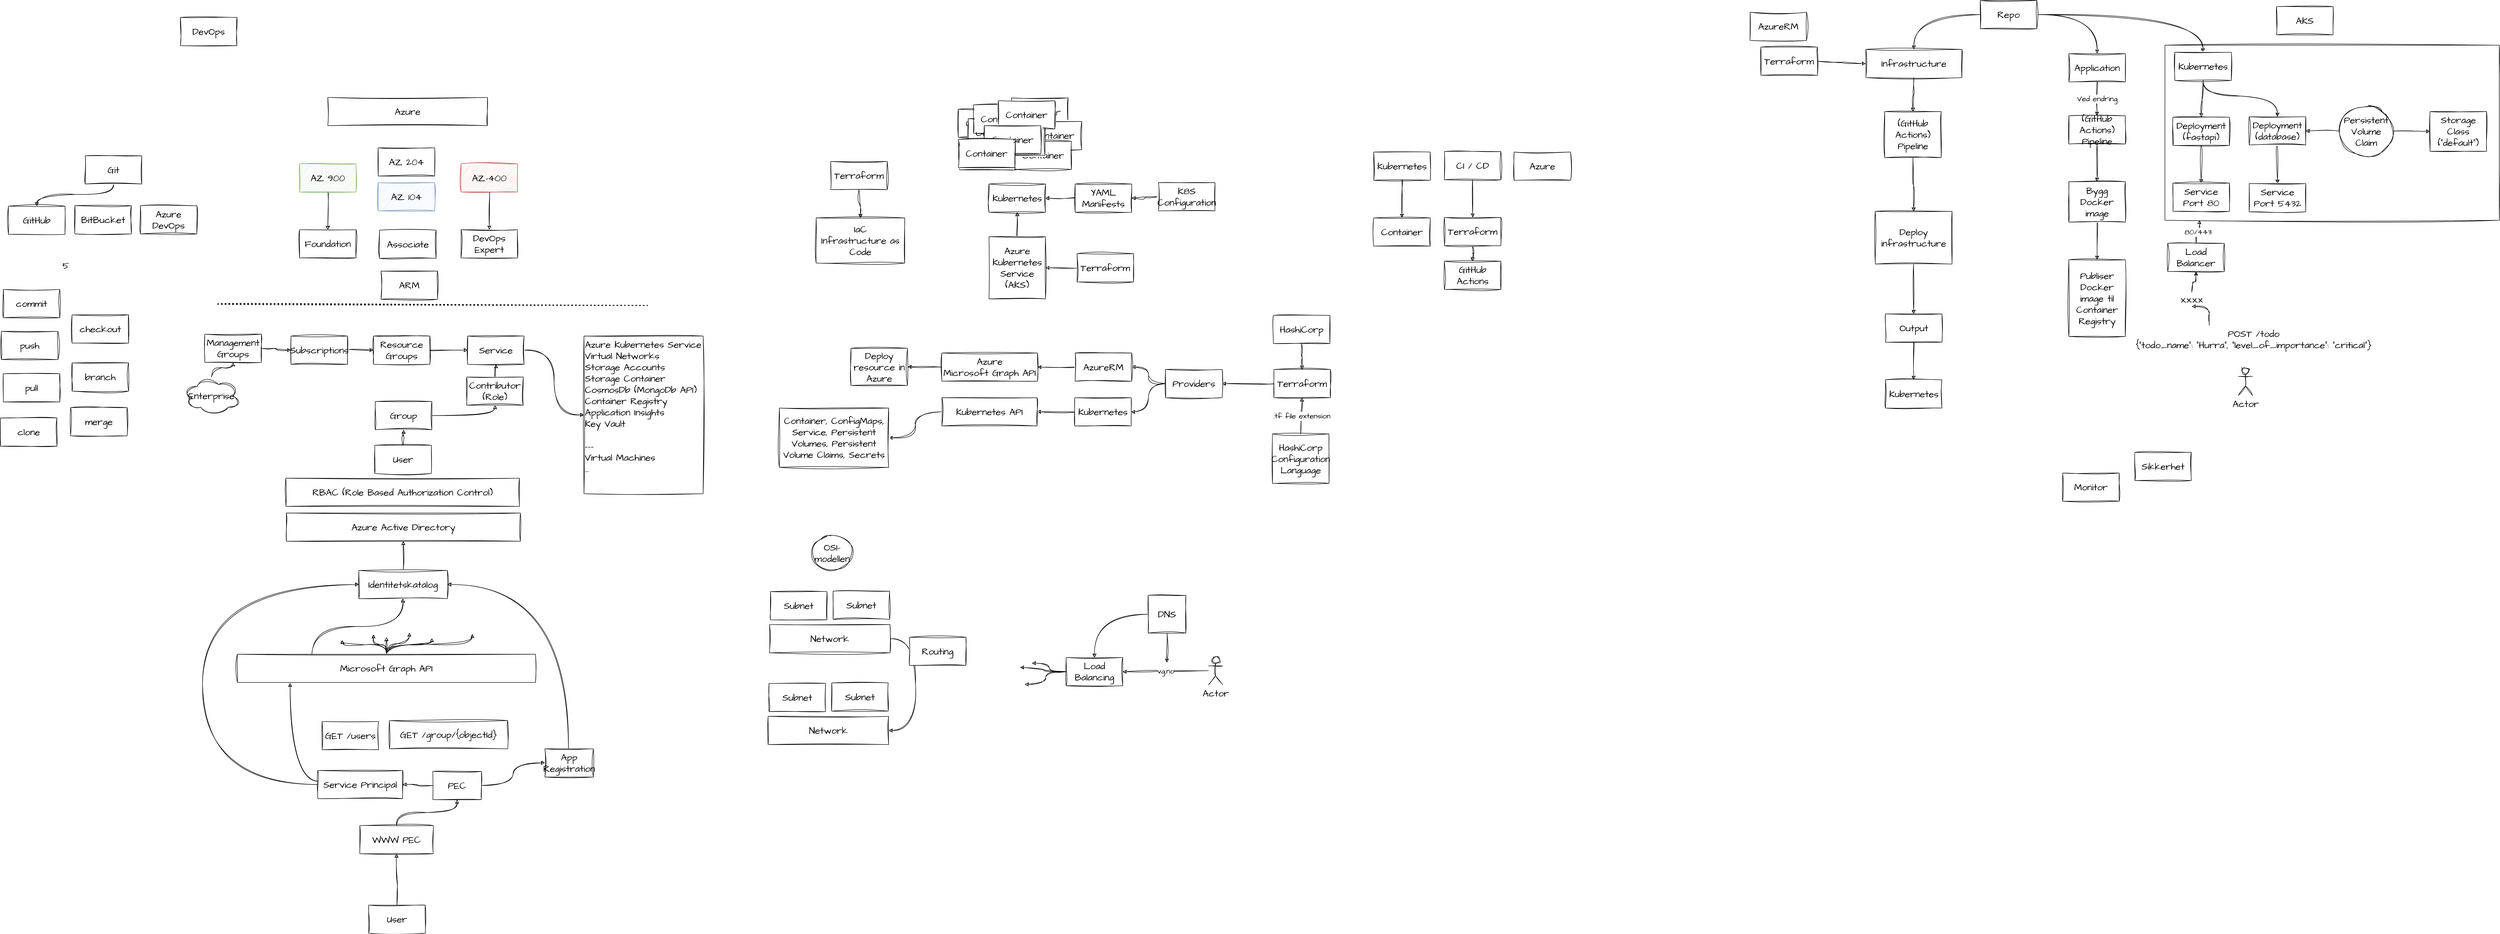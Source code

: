 <mxfile>
    <diagram id="PSoY6NRRVF2ukjGtlipx" name="Page-1">
        <mxGraphModel dx="2068" dy="1317" grid="0" gridSize="10" guides="0" tooltips="1" connect="1" arrows="1" fold="1" page="0" pageScale="1" pageWidth="1169" pageHeight="827" math="0" shadow="0">
            <root>
                <mxCell id="0"/>
                <mxCell id="1" parent="0"/>
                <mxCell id="b3uXtC6PMwBNcbGaKDeo-196" value="" style="rounded=0;whiteSpace=wrap;html=1;sketch=1;hachureGap=4;jiggle=2;fontFamily=Architects Daughter;fontSource=https%3A%2F%2Ffonts.googleapis.com%2Fcss%3Ffamily%3DArchitects%2BDaughter;fontSize=20;" parent="1" vertex="1">
                    <mxGeometry x="4048" y="54" width="710" height="372" as="geometry"/>
                </mxCell>
                <mxCell id="b3uXtC6PMwBNcbGaKDeo-1" value="DevOps" style="rounded=0;whiteSpace=wrap;html=1;sketch=1;hachureGap=4;jiggle=2;fontFamily=Architects Daughter;fontSource=https%3A%2F%2Ffonts.googleapis.com%2Fcss%3Ffamily%3DArchitects%2BDaughter;fontSize=20;" parent="1" vertex="1">
                    <mxGeometry x="-166" y="-5" width="120" height="60" as="geometry"/>
                </mxCell>
                <mxCell id="b3uXtC6PMwBNcbGaKDeo-2" value="GitHub" style="rounded=0;whiteSpace=wrap;html=1;sketch=1;hachureGap=4;jiggle=2;fontFamily=Architects Daughter;fontSource=https%3A%2F%2Ffonts.googleapis.com%2Fcss%3Ffamily%3DArchitects%2BDaughter;fontSize=20;" parent="1" vertex="1">
                    <mxGeometry x="-531" y="396" width="120" height="60" as="geometry"/>
                </mxCell>
                <mxCell id="b3uXtC6PMwBNcbGaKDeo-4" style="edgeStyle=orthogonalEdgeStyle;curved=1;rounded=0;sketch=1;hachureGap=4;jiggle=2;orthogonalLoop=1;jettySize=auto;html=1;fontFamily=Architects Daughter;fontSource=https%3A%2F%2Ffonts.googleapis.com%2Fcss%3Ffamily%3DArchitects%2BDaughter;fontSize=16;" parent="1" source="b3uXtC6PMwBNcbGaKDeo-3" target="b3uXtC6PMwBNcbGaKDeo-2" edge="1">
                    <mxGeometry relative="1" as="geometry">
                        <Array as="points">
                            <mxPoint x="-308" y="371"/>
                            <mxPoint x="-471" y="371"/>
                        </Array>
                    </mxGeometry>
                </mxCell>
                <mxCell id="b3uXtC6PMwBNcbGaKDeo-3" value="Git" style="rounded=0;whiteSpace=wrap;html=1;sketch=1;hachureGap=4;jiggle=2;fontFamily=Architects Daughter;fontSource=https%3A%2F%2Ffonts.googleapis.com%2Fcss%3Ffamily%3DArchitects%2BDaughter;fontSize=20;" parent="1" vertex="1">
                    <mxGeometry x="-368" y="289" width="120" height="60" as="geometry"/>
                </mxCell>
                <mxCell id="b3uXtC6PMwBNcbGaKDeo-5" value="checkout" style="rounded=0;whiteSpace=wrap;html=1;sketch=1;hachureGap=4;jiggle=2;fontFamily=Architects Daughter;fontSource=https%3A%2F%2Ffonts.googleapis.com%2Fcss%3Ffamily%3DArchitects%2BDaughter;fontSize=20;" parent="1" vertex="1">
                    <mxGeometry x="-396" y="627" width="120" height="60" as="geometry"/>
                </mxCell>
                <mxCell id="b3uXtC6PMwBNcbGaKDeo-6" value="branch" style="rounded=0;whiteSpace=wrap;html=1;sketch=1;hachureGap=4;jiggle=2;fontFamily=Architects Daughter;fontSource=https%3A%2F%2Ffonts.googleapis.com%2Fcss%3Ffamily%3DArchitects%2BDaughter;fontSize=20;" parent="1" vertex="1">
                    <mxGeometry x="-396" y="729" width="120" height="60" as="geometry"/>
                </mxCell>
                <mxCell id="b3uXtC6PMwBNcbGaKDeo-7" value="merge" style="rounded=0;whiteSpace=wrap;html=1;sketch=1;hachureGap=4;jiggle=2;fontFamily=Architects Daughter;fontSource=https%3A%2F%2Ffonts.googleapis.com%2Fcss%3Ffamily%3DArchitects%2BDaughter;fontSize=20;" parent="1" vertex="1">
                    <mxGeometry x="-399" y="824" width="120" height="60" as="geometry"/>
                </mxCell>
                <mxCell id="b3uXtC6PMwBNcbGaKDeo-8" value="commit" style="rounded=0;whiteSpace=wrap;html=1;sketch=1;hachureGap=4;jiggle=2;fontFamily=Architects Daughter;fontSource=https%3A%2F%2Ffonts.googleapis.com%2Fcss%3Ffamily%3DArchitects%2BDaughter;fontSize=20;" parent="1" vertex="1">
                    <mxGeometry x="-542" y="573" width="120" height="60" as="geometry"/>
                </mxCell>
                <mxCell id="b3uXtC6PMwBNcbGaKDeo-9" value="push" style="rounded=0;whiteSpace=wrap;html=1;sketch=1;hachureGap=4;jiggle=2;fontFamily=Architects Daughter;fontSource=https%3A%2F%2Ffonts.googleapis.com%2Fcss%3Ffamily%3DArchitects%2BDaughter;fontSize=20;" parent="1" vertex="1">
                    <mxGeometry x="-546" y="662" width="120" height="60" as="geometry"/>
                </mxCell>
                <mxCell id="b3uXtC6PMwBNcbGaKDeo-10" value="pull" style="rounded=0;whiteSpace=wrap;html=1;sketch=1;hachureGap=4;jiggle=2;fontFamily=Architects Daughter;fontSource=https%3A%2F%2Ffonts.googleapis.com%2Fcss%3Ffamily%3DArchitects%2BDaughter;fontSize=20;" parent="1" vertex="1">
                    <mxGeometry x="-542" y="752" width="120" height="60" as="geometry"/>
                </mxCell>
                <mxCell id="b3uXtC6PMwBNcbGaKDeo-11" value="clone" style="rounded=0;whiteSpace=wrap;html=1;sketch=1;hachureGap=4;jiggle=2;fontFamily=Architects Daughter;fontSource=https%3A%2F%2Ffonts.googleapis.com%2Fcss%3Ffamily%3DArchitects%2BDaughter;fontSize=20;" parent="1" vertex="1">
                    <mxGeometry x="-548" y="846" width="120" height="60" as="geometry"/>
                </mxCell>
                <mxCell id="b3uXtC6PMwBNcbGaKDeo-12" value="5" style="text;html=1;strokeColor=none;fillColor=none;align=center;verticalAlign=middle;whiteSpace=wrap;rounded=0;sketch=1;hachureGap=4;jiggle=2;fontFamily=Architects Daughter;fontSource=https%3A%2F%2Ffonts.googleapis.com%2Fcss%3Ffamily%3DArchitects%2BDaughter;fontSize=20;" parent="1" vertex="1">
                    <mxGeometry x="-439" y="507" width="60" height="30" as="geometry"/>
                </mxCell>
                <mxCell id="b3uXtC6PMwBNcbGaKDeo-13" value="BitBucket" style="rounded=0;whiteSpace=wrap;html=1;sketch=1;hachureGap=4;jiggle=2;fontFamily=Architects Daughter;fontSource=https%3A%2F%2Ffonts.googleapis.com%2Fcss%3Ffamily%3DArchitects%2BDaughter;fontSize=20;" parent="1" vertex="1">
                    <mxGeometry x="-390" y="395" width="120" height="60" as="geometry"/>
                </mxCell>
                <mxCell id="b3uXtC6PMwBNcbGaKDeo-14" value="Azure DevOps" style="rounded=0;whiteSpace=wrap;html=1;sketch=1;hachureGap=4;jiggle=2;fontFamily=Architects Daughter;fontSource=https%3A%2F%2Ffonts.googleapis.com%2Fcss%3Ffamily%3DArchitects%2BDaughter;fontSize=20;" parent="1" vertex="1">
                    <mxGeometry x="-251" y="395" width="120" height="60" as="geometry"/>
                </mxCell>
                <mxCell id="b3uXtC6PMwBNcbGaKDeo-15" value="Azure" style="rounded=0;whiteSpace=wrap;html=1;sketch=1;hachureGap=4;jiggle=2;fontFamily=Architects Daughter;fontSource=https%3A%2F%2Ffonts.googleapis.com%2Fcss%3Ffamily%3DArchitects%2BDaughter;fontSize=20;" parent="1" vertex="1">
                    <mxGeometry x="147" y="165" width="339" height="60" as="geometry"/>
                </mxCell>
                <mxCell id="b3uXtC6PMwBNcbGaKDeo-26" value="" style="edgeStyle=orthogonalEdgeStyle;curved=1;rounded=0;sketch=1;hachureGap=4;jiggle=2;orthogonalLoop=1;jettySize=auto;html=1;fontFamily=Architects Daughter;fontSource=https%3A%2F%2Ffonts.googleapis.com%2Fcss%3Ffamily%3DArchitects%2BDaughter;fontSize=16;" parent="1" source="b3uXtC6PMwBNcbGaKDeo-18" target="b3uXtC6PMwBNcbGaKDeo-25" edge="1">
                    <mxGeometry relative="1" as="geometry"/>
                </mxCell>
                <mxCell id="b3uXtC6PMwBNcbGaKDeo-18" value="AZ 900" style="rounded=0;whiteSpace=wrap;html=1;sketch=1;hachureGap=4;jiggle=2;fontFamily=Architects Daughter;fontSource=https%3A%2F%2Ffonts.googleapis.com%2Fcss%3Ffamily%3DArchitects%2BDaughter;fontSize=20;fillColor=#d5e8d4;strokeColor=#82b366;" parent="1" vertex="1">
                    <mxGeometry x="87" y="306" width="120" height="60" as="geometry"/>
                </mxCell>
                <mxCell id="b3uXtC6PMwBNcbGaKDeo-19" value="AZ 104" style="rounded=0;whiteSpace=wrap;html=1;sketch=1;hachureGap=4;jiggle=2;fontFamily=Architects Daughter;fontSource=https%3A%2F%2Ffonts.googleapis.com%2Fcss%3Ffamily%3DArchitects%2BDaughter;fontSize=20;fillColor=#dae8fc;strokeColor=#6c8ebf;" parent="1" vertex="1">
                    <mxGeometry x="254" y="346" width="120" height="60" as="geometry"/>
                </mxCell>
                <mxCell id="b3uXtC6PMwBNcbGaKDeo-22" value="" style="edgeStyle=orthogonalEdgeStyle;curved=1;rounded=0;sketch=1;hachureGap=4;jiggle=2;orthogonalLoop=1;jettySize=auto;html=1;fontFamily=Architects Daughter;fontSource=https%3A%2F%2Ffonts.googleapis.com%2Fcss%3Ffamily%3DArchitects%2BDaughter;fontSize=16;" parent="1" source="b3uXtC6PMwBNcbGaKDeo-20" target="b3uXtC6PMwBNcbGaKDeo-21" edge="1">
                    <mxGeometry relative="1" as="geometry"/>
                </mxCell>
                <mxCell id="b3uXtC6PMwBNcbGaKDeo-20" value="AZ-400" style="rounded=0;whiteSpace=wrap;html=1;sketch=1;hachureGap=4;jiggle=2;fontFamily=Architects Daughter;fontSource=https%3A%2F%2Ffonts.googleapis.com%2Fcss%3Ffamily%3DArchitects%2BDaughter;fontSize=20;fillColor=#f8cecc;strokeColor=#b85450;" parent="1" vertex="1">
                    <mxGeometry x="430" y="306" width="120" height="60" as="geometry"/>
                </mxCell>
                <mxCell id="b3uXtC6PMwBNcbGaKDeo-21" value="DevOps Expert" style="whiteSpace=wrap;html=1;fontSize=20;fontFamily=Architects Daughter;rounded=0;sketch=1;hachureGap=4;jiggle=2;fontSource=https%3A%2F%2Ffonts.googleapis.com%2Fcss%3Ffamily%3DArchitects%2BDaughter;" parent="1" vertex="1">
                    <mxGeometry x="430" y="446" width="120" height="60" as="geometry"/>
                </mxCell>
                <mxCell id="b3uXtC6PMwBNcbGaKDeo-23" value="Associate" style="whiteSpace=wrap;html=1;fontSize=20;fontFamily=Architects Daughter;rounded=0;sketch=1;hachureGap=4;jiggle=2;fontSource=https%3A%2F%2Ffonts.googleapis.com%2Fcss%3Ffamily%3DArchitects%2BDaughter;" parent="1" vertex="1">
                    <mxGeometry x="257" y="447" width="120" height="60" as="geometry"/>
                </mxCell>
                <mxCell id="b3uXtC6PMwBNcbGaKDeo-25" value="Foundation" style="whiteSpace=wrap;html=1;fontSize=20;fontFamily=Architects Daughter;rounded=0;sketch=1;hachureGap=4;jiggle=2;fontSource=https%3A%2F%2Ffonts.googleapis.com%2Fcss%3Ffamily%3DArchitects%2BDaughter;" parent="1" vertex="1">
                    <mxGeometry x="87" y="446" width="120" height="60" as="geometry"/>
                </mxCell>
                <mxCell id="b3uXtC6PMwBNcbGaKDeo-27" value="AZ 204" style="rounded=0;whiteSpace=wrap;html=1;sketch=1;hachureGap=4;jiggle=2;fontFamily=Architects Daughter;fontSource=https%3A%2F%2Ffonts.googleapis.com%2Fcss%3Ffamily%3DArchitects%2BDaughter;fontSize=20;" parent="1" vertex="1">
                    <mxGeometry x="254" y="272" width="120" height="60" as="geometry"/>
                </mxCell>
                <mxCell id="b3uXtC6PMwBNcbGaKDeo-30" style="edgeStyle=orthogonalEdgeStyle;curved=1;rounded=0;sketch=1;hachureGap=4;jiggle=2;orthogonalLoop=1;jettySize=auto;html=1;entryX=0;entryY=0.5;entryDx=0;entryDy=0;fontFamily=Architects Daughter;fontSource=https%3A%2F%2Ffonts.googleapis.com%2Fcss%3Ffamily%3DArchitects%2BDaughter;fontSize=16;" parent="1" source="b3uXtC6PMwBNcbGaKDeo-28" target="b3uXtC6PMwBNcbGaKDeo-29" edge="1">
                    <mxGeometry relative="1" as="geometry"/>
                </mxCell>
                <mxCell id="b3uXtC6PMwBNcbGaKDeo-28" value="Subscriptions" style="rounded=0;whiteSpace=wrap;html=1;sketch=1;hachureGap=4;jiggle=2;fontFamily=Architects Daughter;fontSource=https%3A%2F%2Ffonts.googleapis.com%2Fcss%3Ffamily%3DArchitects%2BDaughter;fontSize=20;" parent="1" vertex="1">
                    <mxGeometry x="69" y="672" width="120" height="60" as="geometry"/>
                </mxCell>
                <mxCell id="b3uXtC6PMwBNcbGaKDeo-32" value="" style="edgeStyle=orthogonalEdgeStyle;curved=1;rounded=0;sketch=1;hachureGap=4;jiggle=2;orthogonalLoop=1;jettySize=auto;html=1;fontFamily=Architects Daughter;fontSource=https%3A%2F%2Ffonts.googleapis.com%2Fcss%3Ffamily%3DArchitects%2BDaughter;fontSize=16;" parent="1" source="b3uXtC6PMwBNcbGaKDeo-29" target="b3uXtC6PMwBNcbGaKDeo-31" edge="1">
                    <mxGeometry relative="1" as="geometry"/>
                </mxCell>
                <mxCell id="b3uXtC6PMwBNcbGaKDeo-29" value="Resource Groups" style="whiteSpace=wrap;html=1;fontSize=20;fontFamily=Architects Daughter;rounded=0;sketch=1;hachureGap=4;jiggle=2;fontSource=https%3A%2F%2Ffonts.googleapis.com%2Fcss%3Ffamily%3DArchitects%2BDaughter;" parent="1" vertex="1">
                    <mxGeometry x="244" y="672" width="120" height="60" as="geometry"/>
                </mxCell>
                <mxCell id="b3uXtC6PMwBNcbGaKDeo-50" style="edgeStyle=orthogonalEdgeStyle;curved=1;rounded=0;sketch=1;hachureGap=4;jiggle=2;orthogonalLoop=1;jettySize=auto;html=1;fontFamily=Architects Daughter;fontSource=https%3A%2F%2Ffonts.googleapis.com%2Fcss%3Ffamily%3DArchitects%2BDaughter;fontSize=16;" parent="1" source="b3uXtC6PMwBNcbGaKDeo-31" target="b3uXtC6PMwBNcbGaKDeo-49" edge="1">
                    <mxGeometry relative="1" as="geometry"/>
                </mxCell>
                <mxCell id="b3uXtC6PMwBNcbGaKDeo-31" value="Service" style="whiteSpace=wrap;html=1;fontSize=20;fontFamily=Architects Daughter;rounded=0;sketch=1;hachureGap=4;jiggle=2;fontSource=https%3A%2F%2Ffonts.googleapis.com%2Fcss%3Ffamily%3DArchitects%2BDaughter;" parent="1" vertex="1">
                    <mxGeometry x="444" y="672" width="120" height="60" as="geometry"/>
                </mxCell>
                <mxCell id="b3uXtC6PMwBNcbGaKDeo-33" value="RBAC (Role Based Authorization Control)" style="rounded=0;whiteSpace=wrap;html=1;sketch=1;hachureGap=4;jiggle=2;fontFamily=Architects Daughter;fontSource=https%3A%2F%2Ffonts.googleapis.com%2Fcss%3Ffamily%3DArchitects%2BDaughter;fontSize=20;" parent="1" vertex="1">
                    <mxGeometry x="58" y="974" width="496" height="60" as="geometry"/>
                </mxCell>
                <mxCell id="b3uXtC6PMwBNcbGaKDeo-34" value="Azure Active Directory" style="rounded=0;whiteSpace=wrap;html=1;sketch=1;hachureGap=4;jiggle=2;fontFamily=Architects Daughter;fontSource=https%3A%2F%2Ffonts.googleapis.com%2Fcss%3Ffamily%3DArchitects%2BDaughter;fontSize=20;" parent="1" vertex="1">
                    <mxGeometry x="59" y="1048" width="497" height="60" as="geometry"/>
                </mxCell>
                <mxCell id="b3uXtC6PMwBNcbGaKDeo-35" value="" style="endArrow=none;dashed=1;html=1;dashPattern=1 3;strokeWidth=2;rounded=0;sketch=1;hachureGap=4;jiggle=2;fontFamily=Architects Daughter;fontSource=https%3A%2F%2Ffonts.googleapis.com%2Fcss%3Ffamily%3DArchitects%2BDaughter;fontSize=16;curved=1;" parent="1" edge="1">
                    <mxGeometry width="50" height="50" relative="1" as="geometry">
                        <mxPoint x="-87" y="604" as="sourcePoint"/>
                        <mxPoint x="826" y="607" as="targetPoint"/>
                    </mxGeometry>
                </mxCell>
                <mxCell id="b3uXtC6PMwBNcbGaKDeo-37" value="" style="edgeStyle=orthogonalEdgeStyle;curved=1;rounded=0;sketch=1;hachureGap=4;jiggle=2;orthogonalLoop=1;jettySize=auto;html=1;fontFamily=Architects Daughter;fontSource=https%3A%2F%2Ffonts.googleapis.com%2Fcss%3Ffamily%3DArchitects%2BDaughter;fontSize=16;" parent="1" source="b3uXtC6PMwBNcbGaKDeo-36" target="b3uXtC6PMwBNcbGaKDeo-28" edge="1">
                    <mxGeometry relative="1" as="geometry"/>
                </mxCell>
                <mxCell id="b3uXtC6PMwBNcbGaKDeo-36" value="Management Groups" style="rounded=0;whiteSpace=wrap;html=1;sketch=1;hachureGap=4;jiggle=2;fontFamily=Architects Daughter;fontSource=https%3A%2F%2Ffonts.googleapis.com%2Fcss%3Ffamily%3DArchitects%2BDaughter;fontSize=20;" parent="1" vertex="1">
                    <mxGeometry x="-114" y="668" width="120" height="60" as="geometry"/>
                </mxCell>
                <mxCell id="b3uXtC6PMwBNcbGaKDeo-39" style="edgeStyle=orthogonalEdgeStyle;curved=1;rounded=0;sketch=1;hachureGap=4;jiggle=2;orthogonalLoop=1;jettySize=auto;html=1;fontFamily=Architects Daughter;fontSource=https%3A%2F%2Ffonts.googleapis.com%2Fcss%3Ffamily%3DArchitects%2BDaughter;fontSize=16;" parent="1" source="b3uXtC6PMwBNcbGaKDeo-38" target="b3uXtC6PMwBNcbGaKDeo-36" edge="1">
                    <mxGeometry relative="1" as="geometry"/>
                </mxCell>
                <mxCell id="b3uXtC6PMwBNcbGaKDeo-38" value="Enterprise" style="ellipse;shape=cloud;whiteSpace=wrap;html=1;sketch=1;hachureGap=4;jiggle=2;fontFamily=Architects Daughter;fontSource=https%3A%2F%2Ffonts.googleapis.com%2Fcss%3Ffamily%3DArchitects%2BDaughter;fontSize=20;" parent="1" vertex="1">
                    <mxGeometry x="-160" y="759" width="120" height="80" as="geometry"/>
                </mxCell>
                <mxCell id="b3uXtC6PMwBNcbGaKDeo-44" value="" style="edgeStyle=orthogonalEdgeStyle;curved=1;rounded=0;sketch=1;hachureGap=4;jiggle=2;orthogonalLoop=1;jettySize=auto;html=1;fontFamily=Architects Daughter;fontSource=https%3A%2F%2Ffonts.googleapis.com%2Fcss%3Ffamily%3DArchitects%2BDaughter;fontSize=16;" parent="1" source="b3uXtC6PMwBNcbGaKDeo-40" target="b3uXtC6PMwBNcbGaKDeo-41" edge="1">
                    <mxGeometry relative="1" as="geometry"/>
                </mxCell>
                <mxCell id="b3uXtC6PMwBNcbGaKDeo-40" value="User" style="rounded=0;whiteSpace=wrap;html=1;sketch=1;hachureGap=4;jiggle=2;fontFamily=Architects Daughter;fontSource=https%3A%2F%2Ffonts.googleapis.com%2Fcss%3Ffamily%3DArchitects%2BDaughter;fontSize=20;" parent="1" vertex="1">
                    <mxGeometry x="247" y="904" width="120" height="60" as="geometry"/>
                </mxCell>
                <mxCell id="b3uXtC6PMwBNcbGaKDeo-48" style="edgeStyle=orthogonalEdgeStyle;curved=1;rounded=0;sketch=1;hachureGap=4;jiggle=2;orthogonalLoop=1;jettySize=auto;html=1;entryX=0.5;entryY=1;entryDx=0;entryDy=0;fontFamily=Architects Daughter;fontSource=https%3A%2F%2Ffonts.googleapis.com%2Fcss%3Ffamily%3DArchitects%2BDaughter;fontSize=16;" parent="1" source="b3uXtC6PMwBNcbGaKDeo-41" target="b3uXtC6PMwBNcbGaKDeo-42" edge="1">
                    <mxGeometry relative="1" as="geometry"/>
                </mxCell>
                <mxCell id="b3uXtC6PMwBNcbGaKDeo-41" value="Group" style="rounded=0;whiteSpace=wrap;html=1;sketch=1;hachureGap=4;jiggle=2;fontFamily=Architects Daughter;fontSource=https%3A%2F%2Ffonts.googleapis.com%2Fcss%3Ffamily%3DArchitects%2BDaughter;fontSize=20;" parent="1" vertex="1">
                    <mxGeometry x="248" y="811" width="120" height="60" as="geometry"/>
                </mxCell>
                <mxCell id="b3uXtC6PMwBNcbGaKDeo-47" value="" style="edgeStyle=orthogonalEdgeStyle;curved=1;rounded=0;sketch=1;hachureGap=4;jiggle=2;orthogonalLoop=1;jettySize=auto;html=1;fontFamily=Architects Daughter;fontSource=https%3A%2F%2Ffonts.googleapis.com%2Fcss%3Ffamily%3DArchitects%2BDaughter;fontSize=16;" parent="1" source="b3uXtC6PMwBNcbGaKDeo-42" target="b3uXtC6PMwBNcbGaKDeo-31" edge="1">
                    <mxGeometry relative="1" as="geometry"/>
                </mxCell>
                <mxCell id="b3uXtC6PMwBNcbGaKDeo-42" value="&lt;div&gt;Contributor&lt;/div&gt;&lt;div&gt;(Role)&lt;br&gt;&lt;/div&gt;" style="rounded=0;whiteSpace=wrap;html=1;sketch=1;hachureGap=4;jiggle=2;fontFamily=Architects Daughter;fontSource=https%3A%2F%2Ffonts.googleapis.com%2Fcss%3Ffamily%3DArchitects%2BDaughter;fontSize=20;" parent="1" vertex="1">
                    <mxGeometry x="442" y="759" width="120" height="60" as="geometry"/>
                </mxCell>
                <mxCell id="b3uXtC6PMwBNcbGaKDeo-49" value="&lt;div&gt;Azure Kubernetes Service&lt;/div&gt;&lt;div&gt;Virtual Networks&lt;/div&gt;&lt;div&gt;Storage Accounts&lt;/div&gt;&lt;div&gt;Storage Container&lt;/div&gt;&lt;div&gt;CosmosDb (MongoDb API)&lt;/div&gt;&lt;div&gt;Container Registry&lt;/div&gt;&lt;div&gt;Application Insights&lt;/div&gt;&lt;div&gt;Key Vault&lt;/div&gt;&lt;div&gt;&lt;br&gt;&lt;/div&gt;&lt;div&gt;---&lt;/div&gt;&lt;div&gt;Virtual Machines&lt;/div&gt;&lt;div&gt;...&lt;br&gt;&lt;/div&gt;" style="whiteSpace=wrap;html=1;fontSize=20;fontFamily=Architects Daughter;rounded=0;sketch=1;hachureGap=4;jiggle=2;fontSource=https%3A%2F%2Ffonts.googleapis.com%2Fcss%3Ffamily%3DArchitects%2BDaughter;align=left;verticalAlign=top;" parent="1" vertex="1">
                    <mxGeometry x="691" y="672" width="253" height="335" as="geometry"/>
                </mxCell>
                <mxCell id="b3uXtC6PMwBNcbGaKDeo-61" style="edgeStyle=orthogonalEdgeStyle;curved=1;rounded=0;sketch=1;hachureGap=4;jiggle=2;orthogonalLoop=1;jettySize=auto;html=1;entryX=1;entryY=0.5;entryDx=0;entryDy=0;fontFamily=Architects Daughter;fontSource=https%3A%2F%2Ffonts.googleapis.com%2Fcss%3Ffamily%3DArchitects%2BDaughter;fontSize=16;" parent="1" source="b3uXtC6PMwBNcbGaKDeo-51" target="b3uXtC6PMwBNcbGaKDeo-54" edge="1">
                    <mxGeometry relative="1" as="geometry">
                        <Array as="points">
                            <mxPoint x="1395" y="1315"/>
                            <mxPoint x="1395" y="1510"/>
                        </Array>
                    </mxGeometry>
                </mxCell>
                <mxCell id="b3uXtC6PMwBNcbGaKDeo-51" value="Network" style="rounded=0;whiteSpace=wrap;html=1;sketch=1;hachureGap=4;jiggle=2;fontFamily=Architects Daughter;fontSource=https%3A%2F%2Ffonts.googleapis.com%2Fcss%3Ffamily%3DArchitects%2BDaughter;fontSize=20;" parent="1" vertex="1">
                    <mxGeometry x="1085" y="1285" width="256" height="60" as="geometry"/>
                </mxCell>
                <mxCell id="b3uXtC6PMwBNcbGaKDeo-52" value="Subnet" style="rounded=0;whiteSpace=wrap;html=1;sketch=1;hachureGap=4;jiggle=2;fontFamily=Architects Daughter;fontSource=https%3A%2F%2Ffonts.googleapis.com%2Fcss%3Ffamily%3DArchitects%2BDaughter;fontSize=20;" parent="1" vertex="1">
                    <mxGeometry x="1087" y="1215" width="120" height="60" as="geometry"/>
                </mxCell>
                <mxCell id="b3uXtC6PMwBNcbGaKDeo-53" value="Subnet" style="rounded=0;whiteSpace=wrap;html=1;sketch=1;hachureGap=4;jiggle=2;fontFamily=Architects Daughter;fontSource=https%3A%2F%2Ffonts.googleapis.com%2Fcss%3Ffamily%3DArchitects%2BDaughter;fontSize=20;" parent="1" vertex="1">
                    <mxGeometry x="1220" y="1214" width="120" height="60" as="geometry"/>
                </mxCell>
                <mxCell id="b3uXtC6PMwBNcbGaKDeo-54" value="Network" style="rounded=0;whiteSpace=wrap;html=1;sketch=1;hachureGap=4;jiggle=2;fontFamily=Architects Daughter;fontSource=https%3A%2F%2Ffonts.googleapis.com%2Fcss%3Ffamily%3DArchitects%2BDaughter;fontSize=20;" parent="1" vertex="1">
                    <mxGeometry x="1082" y="1480" width="256" height="60" as="geometry"/>
                </mxCell>
                <mxCell id="b3uXtC6PMwBNcbGaKDeo-55" value="Subnet" style="rounded=0;whiteSpace=wrap;html=1;sketch=1;hachureGap=4;jiggle=2;fontFamily=Architects Daughter;fontSource=https%3A%2F%2Ffonts.googleapis.com%2Fcss%3Ffamily%3DArchitects%2BDaughter;fontSize=20;" parent="1" vertex="1">
                    <mxGeometry x="1084" y="1410" width="120" height="60" as="geometry"/>
                </mxCell>
                <mxCell id="b3uXtC6PMwBNcbGaKDeo-56" value="Subnet" style="rounded=0;whiteSpace=wrap;html=1;sketch=1;hachureGap=4;jiggle=2;fontFamily=Architects Daughter;fontSource=https%3A%2F%2Ffonts.googleapis.com%2Fcss%3Ffamily%3DArchitects%2BDaughter;fontSize=20;" parent="1" vertex="1">
                    <mxGeometry x="1217" y="1409" width="120" height="60" as="geometry"/>
                </mxCell>
                <mxCell id="b3uXtC6PMwBNcbGaKDeo-57" value="OSI-modellen" style="ellipse;whiteSpace=wrap;html=1;aspect=fixed;sketch=1;hachureGap=4;jiggle=2;fontFamily=Architects Daughter;fontSource=https%3A%2F%2Ffonts.googleapis.com%2Fcss%3Ffamily%3DArchitects%2BDaughter;fontSize=20;" parent="1" vertex="1">
                    <mxGeometry x="1178" y="1093" width="80" height="80" as="geometry"/>
                </mxCell>
                <mxCell id="b3uXtC6PMwBNcbGaKDeo-62" style="edgeStyle=orthogonalEdgeStyle;curved=1;rounded=0;sketch=1;hachureGap=4;jiggle=2;orthogonalLoop=1;jettySize=auto;html=1;fontFamily=Architects Daughter;fontSource=https%3A%2F%2Ffonts.googleapis.com%2Fcss%3Ffamily%3DArchitects%2BDaughter;fontSize=16;" parent="1" source="b3uXtC6PMwBNcbGaKDeo-58" edge="1">
                    <mxGeometry relative="1" as="geometry">
                        <mxPoint x="1642" y="1367" as="targetPoint"/>
                    </mxGeometry>
                </mxCell>
                <mxCell id="b3uXtC6PMwBNcbGaKDeo-63" style="edgeStyle=orthogonalEdgeStyle;curved=1;rounded=0;sketch=1;hachureGap=4;jiggle=2;orthogonalLoop=1;jettySize=auto;html=1;fontFamily=Architects Daughter;fontSource=https%3A%2F%2Ffonts.googleapis.com%2Fcss%3Ffamily%3DArchitects%2BDaughter;fontSize=16;" parent="1" source="b3uXtC6PMwBNcbGaKDeo-58" edge="1">
                    <mxGeometry relative="1" as="geometry">
                        <mxPoint x="1627" y="1412" as="targetPoint"/>
                    </mxGeometry>
                </mxCell>
                <mxCell id="b3uXtC6PMwBNcbGaKDeo-64" style="edgeStyle=orthogonalEdgeStyle;curved=1;rounded=0;sketch=1;hachureGap=4;jiggle=2;orthogonalLoop=1;jettySize=auto;html=1;fontFamily=Architects Daughter;fontSource=https%3A%2F%2Ffonts.googleapis.com%2Fcss%3Ffamily%3DArchitects%2BDaughter;fontSize=16;" parent="1" source="b3uXtC6PMwBNcbGaKDeo-58" edge="1">
                    <mxGeometry relative="1" as="geometry">
                        <mxPoint x="1617" y="1376" as="targetPoint"/>
                    </mxGeometry>
                </mxCell>
                <mxCell id="b3uXtC6PMwBNcbGaKDeo-58" value="Load Balancing" style="rounded=0;whiteSpace=wrap;html=1;sketch=1;hachureGap=4;jiggle=2;fontFamily=Architects Daughter;fontSource=https%3A%2F%2Ffonts.googleapis.com%2Fcss%3Ffamily%3DArchitects%2BDaughter;fontSize=20;" parent="1" vertex="1">
                    <mxGeometry x="1715" y="1355" width="120" height="60" as="geometry"/>
                </mxCell>
                <mxCell id="b3uXtC6PMwBNcbGaKDeo-60" value="Routing" style="rounded=0;whiteSpace=wrap;html=1;sketch=1;hachureGap=4;jiggle=2;fontFamily=Architects Daughter;fontSource=https%3A%2F%2Ffonts.googleapis.com%2Fcss%3Ffamily%3DArchitects%2BDaughter;fontSize=20;" parent="1" vertex="1">
                    <mxGeometry x="1382" y="1312" width="120" height="60" as="geometry"/>
                </mxCell>
                <mxCell id="b3uXtC6PMwBNcbGaKDeo-66" value="vg.no" style="edgeStyle=orthogonalEdgeStyle;curved=1;rounded=0;sketch=1;hachureGap=4;jiggle=2;orthogonalLoop=1;jettySize=auto;html=1;entryX=1;entryY=0.5;entryDx=0;entryDy=0;fontFamily=Architects Daughter;fontSource=https%3A%2F%2Ffonts.googleapis.com%2Fcss%3Ffamily%3DArchitects%2BDaughter;fontSize=16;" parent="1" source="b3uXtC6PMwBNcbGaKDeo-65" target="b3uXtC6PMwBNcbGaKDeo-58" edge="1">
                    <mxGeometry relative="1" as="geometry"/>
                </mxCell>
                <mxCell id="b3uXtC6PMwBNcbGaKDeo-65" value="Actor" style="shape=umlActor;verticalLabelPosition=bottom;verticalAlign=top;html=1;outlineConnect=0;sketch=1;hachureGap=4;jiggle=2;fontFamily=Architects Daughter;fontSource=https%3A%2F%2Ffonts.googleapis.com%2Fcss%3Ffamily%3DArchitects%2BDaughter;fontSize=20;" parent="1" vertex="1">
                    <mxGeometry x="2017" y="1353" width="30" height="60" as="geometry"/>
                </mxCell>
                <mxCell id="b3uXtC6PMwBNcbGaKDeo-68" style="edgeStyle=orthogonalEdgeStyle;curved=1;rounded=0;sketch=1;hachureGap=4;jiggle=2;orthogonalLoop=1;jettySize=auto;html=1;fontFamily=Architects Daughter;fontSource=https%3A%2F%2Ffonts.googleapis.com%2Fcss%3Ffamily%3DArchitects%2BDaughter;fontSize=16;" parent="1" source="b3uXtC6PMwBNcbGaKDeo-67" target="b3uXtC6PMwBNcbGaKDeo-58" edge="1">
                    <mxGeometry relative="1" as="geometry"/>
                </mxCell>
                <mxCell id="b3uXtC6PMwBNcbGaKDeo-69" style="edgeStyle=orthogonalEdgeStyle;curved=1;rounded=0;sketch=1;hachureGap=4;jiggle=2;orthogonalLoop=1;jettySize=auto;html=1;fontFamily=Architects Daughter;fontSource=https%3A%2F%2Ffonts.googleapis.com%2Fcss%3Ffamily%3DArchitects%2BDaughter;fontSize=16;" parent="1" source="b3uXtC6PMwBNcbGaKDeo-67" edge="1">
                    <mxGeometry relative="1" as="geometry">
                        <mxPoint x="1929" y="1366" as="targetPoint"/>
                    </mxGeometry>
                </mxCell>
                <mxCell id="b3uXtC6PMwBNcbGaKDeo-67" value="DNS" style="whiteSpace=wrap;html=1;aspect=fixed;sketch=1;hachureGap=4;jiggle=2;fontFamily=Architects Daughter;fontSource=https%3A%2F%2Ffonts.googleapis.com%2Fcss%3Ffamily%3DArchitects%2BDaughter;fontSize=20;" parent="1" vertex="1">
                    <mxGeometry x="1889" y="1223" width="80" height="80" as="geometry"/>
                </mxCell>
                <mxCell id="b3uXtC6PMwBNcbGaKDeo-71" value="" style="edgeStyle=orthogonalEdgeStyle;curved=1;rounded=0;sketch=1;hachureGap=4;jiggle=2;orthogonalLoop=1;jettySize=auto;html=1;fontFamily=Architects Daughter;fontSource=https%3A%2F%2Ffonts.googleapis.com%2Fcss%3Ffamily%3DArchitects%2BDaughter;fontSize=16;" parent="1" source="b3uXtC6PMwBNcbGaKDeo-70" target="b3uXtC6PMwBNcbGaKDeo-34" edge="1">
                    <mxGeometry relative="1" as="geometry"/>
                </mxCell>
                <mxCell id="b3uXtC6PMwBNcbGaKDeo-70" value="Identitetskatalog" style="rounded=0;whiteSpace=wrap;html=1;sketch=1;hachureGap=4;jiggle=2;fontFamily=Architects Daughter;fontSource=https%3A%2F%2Ffonts.googleapis.com%2Fcss%3Ffamily%3DArchitects%2BDaughter;fontSize=20;" parent="1" vertex="1">
                    <mxGeometry x="213" y="1170" width="188" height="60" as="geometry"/>
                </mxCell>
                <mxCell id="b3uXtC6PMwBNcbGaKDeo-73" style="edgeStyle=orthogonalEdgeStyle;curved=1;rounded=0;sketch=1;hachureGap=4;jiggle=2;orthogonalLoop=1;jettySize=auto;html=1;fontFamily=Architects Daughter;fontSource=https%3A%2F%2Ffonts.googleapis.com%2Fcss%3Ffamily%3DArchitects%2BDaughter;fontSize=16;" parent="1" source="b3uXtC6PMwBNcbGaKDeo-72" edge="1">
                    <mxGeometry relative="1" as="geometry">
                        <mxPoint x="244" y="1306" as="targetPoint"/>
                    </mxGeometry>
                </mxCell>
                <mxCell id="b3uXtC6PMwBNcbGaKDeo-74" style="edgeStyle=orthogonalEdgeStyle;curved=1;rounded=0;sketch=1;hachureGap=4;jiggle=2;orthogonalLoop=1;jettySize=auto;html=1;fontFamily=Architects Daughter;fontSource=https%3A%2F%2Ffonts.googleapis.com%2Fcss%3Ffamily%3DArchitects%2BDaughter;fontSize=16;" parent="1" source="b3uXtC6PMwBNcbGaKDeo-72" edge="1">
                    <mxGeometry relative="1" as="geometry">
                        <mxPoint x="320" y="1302" as="targetPoint"/>
                    </mxGeometry>
                </mxCell>
                <mxCell id="b3uXtC6PMwBNcbGaKDeo-75" style="edgeStyle=orthogonalEdgeStyle;curved=1;rounded=0;sketch=1;hachureGap=4;jiggle=2;orthogonalLoop=1;jettySize=auto;html=1;fontFamily=Architects Daughter;fontSource=https%3A%2F%2Ffonts.googleapis.com%2Fcss%3Ffamily%3DArchitects%2BDaughter;fontSize=16;" parent="1" source="b3uXtC6PMwBNcbGaKDeo-72" edge="1">
                    <mxGeometry relative="1" as="geometry">
                        <mxPoint x="178" y="1318" as="targetPoint"/>
                    </mxGeometry>
                </mxCell>
                <mxCell id="b3uXtC6PMwBNcbGaKDeo-76" style="edgeStyle=orthogonalEdgeStyle;curved=1;rounded=0;sketch=1;hachureGap=4;jiggle=2;orthogonalLoop=1;jettySize=auto;html=1;fontFamily=Architects Daughter;fontSource=https%3A%2F%2Ffonts.googleapis.com%2Fcss%3Ffamily%3DArchitects%2BDaughter;fontSize=16;" parent="1" source="b3uXtC6PMwBNcbGaKDeo-72" edge="1">
                    <mxGeometry relative="1" as="geometry">
                        <mxPoint x="271.5" y="1312" as="targetPoint"/>
                    </mxGeometry>
                </mxCell>
                <mxCell id="b3uXtC6PMwBNcbGaKDeo-77" style="edgeStyle=orthogonalEdgeStyle;curved=1;rounded=0;sketch=1;hachureGap=4;jiggle=2;orthogonalLoop=1;jettySize=auto;html=1;fontFamily=Architects Daughter;fontSource=https%3A%2F%2Ffonts.googleapis.com%2Fcss%3Ffamily%3DArchitects%2BDaughter;fontSize=16;" parent="1" source="b3uXtC6PMwBNcbGaKDeo-72" edge="1">
                    <mxGeometry relative="1" as="geometry">
                        <mxPoint x="368" y="1314" as="targetPoint"/>
                    </mxGeometry>
                </mxCell>
                <mxCell id="b3uXtC6PMwBNcbGaKDeo-78" style="edgeStyle=orthogonalEdgeStyle;curved=1;rounded=0;sketch=1;hachureGap=4;jiggle=2;orthogonalLoop=1;jettySize=auto;html=1;fontFamily=Architects Daughter;fontSource=https%3A%2F%2Ffonts.googleapis.com%2Fcss%3Ffamily%3DArchitects%2BDaughter;fontSize=16;" parent="1" source="b3uXtC6PMwBNcbGaKDeo-72" edge="1">
                    <mxGeometry relative="1" as="geometry">
                        <mxPoint x="454" y="1305" as="targetPoint"/>
                    </mxGeometry>
                </mxCell>
                <mxCell id="b3uXtC6PMwBNcbGaKDeo-89" style="edgeStyle=orthogonalEdgeStyle;curved=1;rounded=0;sketch=1;hachureGap=4;jiggle=2;orthogonalLoop=1;jettySize=auto;html=1;exitX=0.25;exitY=0;exitDx=0;exitDy=0;entryX=0.5;entryY=1;entryDx=0;entryDy=0;fontFamily=Architects Daughter;fontSource=https%3A%2F%2Ffonts.googleapis.com%2Fcss%3Ffamily%3DArchitects%2BDaughter;fontSize=16;" parent="1" source="b3uXtC6PMwBNcbGaKDeo-72" target="b3uXtC6PMwBNcbGaKDeo-70" edge="1">
                    <mxGeometry relative="1" as="geometry"/>
                </mxCell>
                <mxCell id="b3uXtC6PMwBNcbGaKDeo-72" value="Microsoft Graph API" style="rounded=0;whiteSpace=wrap;html=1;sketch=1;hachureGap=4;jiggle=2;fontFamily=Architects Daughter;fontSource=https%3A%2F%2Ffonts.googleapis.com%2Fcss%3Ffamily%3DArchitects%2BDaughter;fontSize=20;" parent="1" vertex="1">
                    <mxGeometry x="-45" y="1348" width="633" height="60" as="geometry"/>
                </mxCell>
                <mxCell id="b3uXtC6PMwBNcbGaKDeo-79" value="GET /users" style="rounded=0;whiteSpace=wrap;html=1;sketch=1;hachureGap=4;jiggle=2;fontFamily=Architects Daughter;fontSource=https%3A%2F%2Ffonts.googleapis.com%2Fcss%3Ffamily%3DArchitects%2BDaughter;fontSize=20;" parent="1" vertex="1">
                    <mxGeometry x="135" y="1491" width="120" height="60" as="geometry"/>
                </mxCell>
                <mxCell id="b3uXtC6PMwBNcbGaKDeo-80" value="GET /group/{objectId}" style="rounded=0;whiteSpace=wrap;html=1;sketch=1;hachureGap=4;jiggle=2;fontFamily=Architects Daughter;fontSource=https%3A%2F%2Ffonts.googleapis.com%2Fcss%3Ffamily%3DArchitects%2BDaughter;fontSize=20;" parent="1" vertex="1">
                    <mxGeometry x="278" y="1489" width="251" height="60" as="geometry"/>
                </mxCell>
                <mxCell id="b3uXtC6PMwBNcbGaKDeo-88" style="edgeStyle=orthogonalEdgeStyle;curved=1;rounded=0;sketch=1;hachureGap=4;jiggle=2;orthogonalLoop=1;jettySize=auto;html=1;entryX=0.177;entryY=1.017;entryDx=0;entryDy=0;entryPerimeter=0;fontFamily=Architects Daughter;fontSource=https%3A%2F%2Ffonts.googleapis.com%2Fcss%3Ffamily%3DArchitects%2BDaughter;fontSize=16;" parent="1" source="b3uXtC6PMwBNcbGaKDeo-81" target="b3uXtC6PMwBNcbGaKDeo-72" edge="1">
                    <mxGeometry relative="1" as="geometry">
                        <Array as="points">
                            <mxPoint x="67" y="1618"/>
                        </Array>
                    </mxGeometry>
                </mxCell>
                <mxCell id="b3uXtC6PMwBNcbGaKDeo-93" style="edgeStyle=orthogonalEdgeStyle;curved=1;rounded=0;sketch=1;hachureGap=4;jiggle=2;orthogonalLoop=1;jettySize=auto;html=1;entryX=0;entryY=0.5;entryDx=0;entryDy=0;fontFamily=Architects Daughter;fontSource=https%3A%2F%2Ffonts.googleapis.com%2Fcss%3Ffamily%3DArchitects%2BDaughter;fontSize=16;" parent="1" source="b3uXtC6PMwBNcbGaKDeo-81" target="b3uXtC6PMwBNcbGaKDeo-70" edge="1">
                    <mxGeometry relative="1" as="geometry">
                        <Array as="points">
                            <mxPoint x="-119" y="1625"/>
                            <mxPoint x="-119" y="1200"/>
                        </Array>
                    </mxGeometry>
                </mxCell>
                <mxCell id="b3uXtC6PMwBNcbGaKDeo-81" value="Service Principal" style="rounded=0;whiteSpace=wrap;html=1;sketch=1;hachureGap=4;jiggle=2;fontFamily=Architects Daughter;fontSource=https%3A%2F%2Ffonts.googleapis.com%2Fcss%3Ffamily%3DArchitects%2BDaughter;fontSize=20;" parent="1" vertex="1">
                    <mxGeometry x="126" y="1595" width="180" height="60" as="geometry"/>
                </mxCell>
                <mxCell id="b3uXtC6PMwBNcbGaKDeo-83" style="edgeStyle=orthogonalEdgeStyle;curved=1;rounded=0;sketch=1;hachureGap=4;jiggle=2;orthogonalLoop=1;jettySize=auto;html=1;entryX=1;entryY=0.5;entryDx=0;entryDy=0;fontFamily=Architects Daughter;fontSource=https%3A%2F%2Ffonts.googleapis.com%2Fcss%3Ffamily%3DArchitects%2BDaughter;fontSize=16;" parent="1" source="b3uXtC6PMwBNcbGaKDeo-82" target="b3uXtC6PMwBNcbGaKDeo-81" edge="1">
                    <mxGeometry relative="1" as="geometry"/>
                </mxCell>
                <mxCell id="b3uXtC6PMwBNcbGaKDeo-91" value="" style="edgeStyle=orthogonalEdgeStyle;curved=1;rounded=0;sketch=1;hachureGap=4;jiggle=2;orthogonalLoop=1;jettySize=auto;html=1;fontFamily=Architects Daughter;fontSource=https%3A%2F%2Ffonts.googleapis.com%2Fcss%3Ffamily%3DArchitects%2BDaughter;fontSize=16;" parent="1" source="b3uXtC6PMwBNcbGaKDeo-82" target="b3uXtC6PMwBNcbGaKDeo-90" edge="1">
                    <mxGeometry relative="1" as="geometry"/>
                </mxCell>
                <mxCell id="b3uXtC6PMwBNcbGaKDeo-82" value="PEC" style="rounded=0;whiteSpace=wrap;html=1;sketch=1;hachureGap=4;jiggle=2;fontFamily=Architects Daughter;fontSource=https%3A%2F%2Ffonts.googleapis.com%2Fcss%3Ffamily%3DArchitects%2BDaughter;fontSize=20;" parent="1" vertex="1">
                    <mxGeometry x="370" y="1597" width="103" height="60" as="geometry"/>
                </mxCell>
                <mxCell id="b3uXtC6PMwBNcbGaKDeo-86" value="" style="edgeStyle=orthogonalEdgeStyle;curved=1;rounded=0;sketch=1;hachureGap=4;jiggle=2;orthogonalLoop=1;jettySize=auto;html=1;fontFamily=Architects Daughter;fontSource=https%3A%2F%2Ffonts.googleapis.com%2Fcss%3Ffamily%3DArchitects%2BDaughter;fontSize=16;" parent="1" source="b3uXtC6PMwBNcbGaKDeo-84" target="b3uXtC6PMwBNcbGaKDeo-85" edge="1">
                    <mxGeometry relative="1" as="geometry"/>
                </mxCell>
                <mxCell id="b3uXtC6PMwBNcbGaKDeo-84" value="User" style="rounded=0;whiteSpace=wrap;html=1;sketch=1;hachureGap=4;jiggle=2;fontFamily=Architects Daughter;fontSource=https%3A%2F%2Ffonts.googleapis.com%2Fcss%3Ffamily%3DArchitects%2BDaughter;fontSize=20;" parent="1" vertex="1">
                    <mxGeometry x="234" y="1881" width="120" height="60" as="geometry"/>
                </mxCell>
                <mxCell id="b3uXtC6PMwBNcbGaKDeo-87" style="edgeStyle=orthogonalEdgeStyle;curved=1;rounded=0;sketch=1;hachureGap=4;jiggle=2;orthogonalLoop=1;jettySize=auto;html=1;entryX=0.5;entryY=1;entryDx=0;entryDy=0;fontFamily=Architects Daughter;fontSource=https%3A%2F%2Ffonts.googleapis.com%2Fcss%3Ffamily%3DArchitects%2BDaughter;fontSize=16;" parent="1" source="b3uXtC6PMwBNcbGaKDeo-85" target="b3uXtC6PMwBNcbGaKDeo-82" edge="1">
                    <mxGeometry relative="1" as="geometry"/>
                </mxCell>
                <mxCell id="b3uXtC6PMwBNcbGaKDeo-85" value="WWW PEC" style="rounded=0;whiteSpace=wrap;html=1;sketch=1;hachureGap=4;jiggle=2;fontFamily=Architects Daughter;fontSource=https%3A%2F%2Ffonts.googleapis.com%2Fcss%3Ffamily%3DArchitects%2BDaughter;fontSize=20;" parent="1" vertex="1">
                    <mxGeometry x="215" y="1712" width="156" height="60" as="geometry"/>
                </mxCell>
                <mxCell id="b3uXtC6PMwBNcbGaKDeo-92" style="edgeStyle=orthogonalEdgeStyle;curved=1;rounded=0;sketch=1;hachureGap=4;jiggle=2;orthogonalLoop=1;jettySize=auto;html=1;entryX=1;entryY=0.5;entryDx=0;entryDy=0;fontFamily=Architects Daughter;fontSource=https%3A%2F%2Ffonts.googleapis.com%2Fcss%3Ffamily%3DArchitects%2BDaughter;fontSize=16;" parent="1" source="b3uXtC6PMwBNcbGaKDeo-90" target="b3uXtC6PMwBNcbGaKDeo-70" edge="1">
                    <mxGeometry relative="1" as="geometry">
                        <Array as="points">
                            <mxPoint x="658" y="1200"/>
                        </Array>
                    </mxGeometry>
                </mxCell>
                <mxCell id="b3uXtC6PMwBNcbGaKDeo-90" value="App Registration" style="rounded=0;whiteSpace=wrap;html=1;sketch=1;hachureGap=4;jiggle=2;fontFamily=Architects Daughter;fontSource=https%3A%2F%2Ffonts.googleapis.com%2Fcss%3Ffamily%3DArchitects%2BDaughter;fontSize=20;" parent="1" vertex="1">
                    <mxGeometry x="608" y="1549" width="103" height="60" as="geometry"/>
                </mxCell>
                <mxCell id="b3uXtC6PMwBNcbGaKDeo-94" value="ARM" style="rounded=0;whiteSpace=wrap;html=1;sketch=1;hachureGap=4;jiggle=2;fontFamily=Architects Daughter;fontSource=https%3A%2F%2Ffonts.googleapis.com%2Fcss%3Ffamily%3DArchitects%2BDaughter;fontSize=20;" parent="1" vertex="1">
                    <mxGeometry x="260" y="534" width="120" height="60" as="geometry"/>
                </mxCell>
                <mxCell id="b3uXtC6PMwBNcbGaKDeo-95" value="&lt;div&gt;IaC&lt;/div&gt;&lt;div&gt;Infrastructure as Code&lt;br&gt;&lt;/div&gt;" style="rounded=0;whiteSpace=wrap;html=1;sketch=1;hachureGap=4;jiggle=2;fontFamily=Architects Daughter;fontSource=https%3A%2F%2Ffonts.googleapis.com%2Fcss%3Ffamily%3DArchitects%2BDaughter;fontSize=20;" parent="1" vertex="1">
                    <mxGeometry x="1184" y="421" width="188" height="96" as="geometry"/>
                </mxCell>
                <mxCell id="b3uXtC6PMwBNcbGaKDeo-97" style="edgeStyle=orthogonalEdgeStyle;curved=1;rounded=0;sketch=1;hachureGap=4;jiggle=2;orthogonalLoop=1;jettySize=auto;html=1;exitX=0.5;exitY=1;exitDx=0;exitDy=0;fontFamily=Architects Daughter;fontSource=https%3A%2F%2Ffonts.googleapis.com%2Fcss%3Ffamily%3DArchitects%2BDaughter;fontSize=16;" parent="1" source="b3uXtC6PMwBNcbGaKDeo-96" target="b3uXtC6PMwBNcbGaKDeo-95" edge="1">
                    <mxGeometry relative="1" as="geometry"/>
                </mxCell>
                <mxCell id="b3uXtC6PMwBNcbGaKDeo-96" value="Terraform" style="rounded=0;whiteSpace=wrap;html=1;sketch=1;hachureGap=4;jiggle=2;fontFamily=Architects Daughter;fontSource=https%3A%2F%2Ffonts.googleapis.com%2Fcss%3Ffamily%3DArchitects%2BDaughter;fontSize=20;" parent="1" vertex="1">
                    <mxGeometry x="1215" y="301" width="120" height="60" as="geometry"/>
                </mxCell>
                <mxCell id="b3uXtC6PMwBNcbGaKDeo-98" value="Kubernetes" style="rounded=0;whiteSpace=wrap;html=1;sketch=1;hachureGap=4;jiggle=2;fontFamily=Architects Daughter;fontSource=https%3A%2F%2Ffonts.googleapis.com%2Fcss%3Ffamily%3DArchitects%2BDaughter;fontSize=20;" parent="1" vertex="1">
                    <mxGeometry x="1551" y="349" width="120" height="60" as="geometry"/>
                </mxCell>
                <mxCell id="b3uXtC6PMwBNcbGaKDeo-120" value="" style="edgeStyle=orthogonalEdgeStyle;curved=1;rounded=0;sketch=1;hachureGap=4;jiggle=2;orthogonalLoop=1;jettySize=auto;html=1;fontFamily=Architects Daughter;fontSource=https%3A%2F%2Ffonts.googleapis.com%2Fcss%3Ffamily%3DArchitects%2BDaughter;fontSize=16;" parent="1" source="b3uXtC6PMwBNcbGaKDeo-99" target="b3uXtC6PMwBNcbGaKDeo-98" edge="1">
                    <mxGeometry relative="1" as="geometry"/>
                </mxCell>
                <mxCell id="b3uXtC6PMwBNcbGaKDeo-99" value="Azure Kubernetes Service (AKS)" style="rounded=0;whiteSpace=wrap;html=1;sketch=1;hachureGap=4;jiggle=2;fontFamily=Architects Daughter;fontSource=https%3A%2F%2Ffonts.googleapis.com%2Fcss%3Ffamily%3DArchitects%2BDaughter;fontSize=20;" parent="1" vertex="1">
                    <mxGeometry x="1551" y="461" width="120" height="132" as="geometry"/>
                </mxCell>
                <mxCell id="b3uXtC6PMwBNcbGaKDeo-100" value="Container" style="rounded=0;whiteSpace=wrap;html=1;sketch=1;hachureGap=4;jiggle=2;fontFamily=Architects Daughter;fontSource=https%3A%2F%2Ffonts.googleapis.com%2Fcss%3Ffamily%3DArchitects%2BDaughter;fontSize=20;" parent="1" vertex="1">
                    <mxGeometry x="1486" y="190" width="120" height="60" as="geometry"/>
                </mxCell>
                <mxCell id="b3uXtC6PMwBNcbGaKDeo-102" value="Container" style="rounded=0;whiteSpace=wrap;html=1;sketch=1;hachureGap=4;jiggle=2;fontFamily=Architects Daughter;fontSource=https%3A%2F%2Ffonts.googleapis.com%2Fcss%3Ffamily%3DArchitects%2BDaughter;fontSize=20;" parent="1" vertex="1">
                    <mxGeometry x="1557" y="219" width="120" height="60" as="geometry"/>
                </mxCell>
                <mxCell id="b3uXtC6PMwBNcbGaKDeo-103" value="Container" style="rounded=0;whiteSpace=wrap;html=1;sketch=1;hachureGap=4;jiggle=2;fontFamily=Architects Daughter;fontSource=https%3A%2F%2Ffonts.googleapis.com%2Fcss%3Ffamily%3DArchitects%2BDaughter;fontSize=20;" parent="1" vertex="1">
                    <mxGeometry x="1489" y="259" width="120" height="60" as="geometry"/>
                </mxCell>
                <mxCell id="b3uXtC6PMwBNcbGaKDeo-104" value="Container" style="rounded=0;whiteSpace=wrap;html=1;sketch=1;hachureGap=4;jiggle=2;fontFamily=Architects Daughter;fontSource=https%3A%2F%2Ffonts.googleapis.com%2Fcss%3Ffamily%3DArchitects%2BDaughter;fontSize=20;" parent="1" vertex="1">
                    <mxGeometry x="1533" y="220" width="120" height="60" as="geometry"/>
                </mxCell>
                <mxCell id="b3uXtC6PMwBNcbGaKDeo-105" value="Container" style="rounded=0;whiteSpace=wrap;html=1;sketch=1;hachureGap=4;jiggle=2;fontFamily=Architects Daughter;fontSource=https%3A%2F%2Ffonts.googleapis.com%2Fcss%3Ffamily%3DArchitects%2BDaughter;fontSize=20;" parent="1" vertex="1">
                    <mxGeometry x="1599" y="166" width="120" height="60" as="geometry"/>
                </mxCell>
                <mxCell id="b3uXtC6PMwBNcbGaKDeo-106" value="Container" style="rounded=0;whiteSpace=wrap;html=1;sketch=1;hachureGap=4;jiggle=2;fontFamily=Architects Daughter;fontSource=https%3A%2F%2Ffonts.googleapis.com%2Fcss%3Ffamily%3DArchitects%2BDaughter;fontSize=20;" parent="1" vertex="1">
                    <mxGeometry x="1628" y="216" width="120" height="60" as="geometry"/>
                </mxCell>
                <mxCell id="b3uXtC6PMwBNcbGaKDeo-107" value="Container" style="rounded=0;whiteSpace=wrap;html=1;sketch=1;hachureGap=4;jiggle=2;fontFamily=Architects Daughter;fontSource=https%3A%2F%2Ffonts.googleapis.com%2Fcss%3Ffamily%3DArchitects%2BDaughter;fontSize=20;" parent="1" vertex="1">
                    <mxGeometry x="1606" y="258" width="120" height="60" as="geometry"/>
                </mxCell>
                <mxCell id="b3uXtC6PMwBNcbGaKDeo-108" value="Container" style="rounded=0;whiteSpace=wrap;html=1;sketch=1;hachureGap=4;jiggle=2;fontFamily=Architects Daughter;fontSource=https%3A%2F%2Ffonts.googleapis.com%2Fcss%3Ffamily%3DArchitects%2BDaughter;fontSize=20;" parent="1" vertex="1">
                    <mxGeometry x="1550" y="228" width="120" height="60" as="geometry"/>
                </mxCell>
                <mxCell id="b3uXtC6PMwBNcbGaKDeo-109" value="Container" style="rounded=0;whiteSpace=wrap;html=1;sketch=1;hachureGap=4;jiggle=2;fontFamily=Architects Daughter;fontSource=https%3A%2F%2Ffonts.googleapis.com%2Fcss%3Ffamily%3DArchitects%2BDaughter;fontSize=20;" parent="1" vertex="1">
                    <mxGeometry x="1507" y="210" width="120" height="60" as="geometry"/>
                </mxCell>
                <mxCell id="b3uXtC6PMwBNcbGaKDeo-110" value="Container" style="rounded=0;whiteSpace=wrap;html=1;sketch=1;hachureGap=4;jiggle=2;fontFamily=Architects Daughter;fontSource=https%3A%2F%2Ffonts.googleapis.com%2Fcss%3Ffamily%3DArchitects%2BDaughter;fontSize=20;" parent="1" vertex="1">
                    <mxGeometry x="1518" y="181" width="120" height="60" as="geometry"/>
                </mxCell>
                <mxCell id="b3uXtC6PMwBNcbGaKDeo-111" value="Container" style="rounded=0;whiteSpace=wrap;html=1;sketch=1;hachureGap=4;jiggle=2;fontFamily=Architects Daughter;fontSource=https%3A%2F%2Ffonts.googleapis.com%2Fcss%3Ffamily%3DArchitects%2BDaughter;fontSize=20;" parent="1" vertex="1">
                    <mxGeometry x="1571" y="172" width="120" height="60" as="geometry"/>
                </mxCell>
                <mxCell id="b3uXtC6PMwBNcbGaKDeo-112" value="Container" style="rounded=0;whiteSpace=wrap;html=1;sketch=1;hachureGap=4;jiggle=2;fontFamily=Architects Daughter;fontSource=https%3A%2F%2Ffonts.googleapis.com%2Fcss%3Ffamily%3DArchitects%2BDaughter;fontSize=20;" parent="1" vertex="1">
                    <mxGeometry x="1541" y="225" width="120" height="60" as="geometry"/>
                </mxCell>
                <mxCell id="b3uXtC6PMwBNcbGaKDeo-113" value="Container" style="rounded=0;whiteSpace=wrap;html=1;sketch=1;hachureGap=4;jiggle=2;fontFamily=Architects Daughter;fontSource=https%3A%2F%2Ffonts.googleapis.com%2Fcss%3Ffamily%3DArchitects%2BDaughter;fontSize=20;" parent="1" vertex="1">
                    <mxGeometry x="1486" y="254" width="120" height="60" as="geometry"/>
                </mxCell>
                <mxCell id="b3uXtC6PMwBNcbGaKDeo-115" value="" style="edgeStyle=orthogonalEdgeStyle;curved=1;rounded=0;sketch=1;hachureGap=4;jiggle=2;orthogonalLoop=1;jettySize=auto;html=1;fontFamily=Architects Daughter;fontSource=https%3A%2F%2Ffonts.googleapis.com%2Fcss%3Ffamily%3DArchitects%2BDaughter;fontSize=16;" parent="1" source="b3uXtC6PMwBNcbGaKDeo-114" target="b3uXtC6PMwBNcbGaKDeo-98" edge="1">
                    <mxGeometry relative="1" as="geometry"/>
                </mxCell>
                <mxCell id="b3uXtC6PMwBNcbGaKDeo-114" value="YAML Manifests" style="rounded=0;whiteSpace=wrap;html=1;sketch=1;hachureGap=4;jiggle=2;fontFamily=Architects Daughter;fontSource=https%3A%2F%2Ffonts.googleapis.com%2Fcss%3Ffamily%3DArchitects%2BDaughter;fontSize=20;" parent="1" vertex="1">
                    <mxGeometry x="1734" y="349" width="120" height="60" as="geometry"/>
                </mxCell>
                <mxCell id="b3uXtC6PMwBNcbGaKDeo-117" value="" style="edgeStyle=orthogonalEdgeStyle;curved=1;rounded=0;sketch=1;hachureGap=4;jiggle=2;orthogonalLoop=1;jettySize=auto;html=1;fontFamily=Architects Daughter;fontSource=https%3A%2F%2Ffonts.googleapis.com%2Fcss%3Ffamily%3DArchitects%2BDaughter;fontSize=16;" parent="1" source="b3uXtC6PMwBNcbGaKDeo-116" target="b3uXtC6PMwBNcbGaKDeo-114" edge="1">
                    <mxGeometry relative="1" as="geometry"/>
                </mxCell>
                <mxCell id="b3uXtC6PMwBNcbGaKDeo-116" value="K8S Configuration" style="rounded=0;whiteSpace=wrap;html=1;sketch=1;hachureGap=4;jiggle=2;fontFamily=Architects Daughter;fontSource=https%3A%2F%2Ffonts.googleapis.com%2Fcss%3Ffamily%3DArchitects%2BDaughter;fontSize=20;" parent="1" vertex="1">
                    <mxGeometry x="1911" y="346" width="120" height="60" as="geometry"/>
                </mxCell>
                <mxCell id="b3uXtC6PMwBNcbGaKDeo-119" value="" style="edgeStyle=orthogonalEdgeStyle;curved=1;rounded=0;sketch=1;hachureGap=4;jiggle=2;orthogonalLoop=1;jettySize=auto;html=1;fontFamily=Architects Daughter;fontSource=https%3A%2F%2Ffonts.googleapis.com%2Fcss%3Ffamily%3DArchitects%2BDaughter;fontSize=16;" parent="1" source="b3uXtC6PMwBNcbGaKDeo-118" target="b3uXtC6PMwBNcbGaKDeo-99" edge="1">
                    <mxGeometry relative="1" as="geometry"/>
                </mxCell>
                <mxCell id="b3uXtC6PMwBNcbGaKDeo-118" value="Terraform" style="rounded=0;whiteSpace=wrap;html=1;sketch=1;hachureGap=4;jiggle=2;fontFamily=Architects Daughter;fontSource=https%3A%2F%2Ffonts.googleapis.com%2Fcss%3Ffamily%3DArchitects%2BDaughter;fontSize=20;" parent="1" vertex="1">
                    <mxGeometry x="1738" y="497" width="120" height="60" as="geometry"/>
                </mxCell>
                <mxCell id="b3uXtC6PMwBNcbGaKDeo-124" value="" style="edgeStyle=orthogonalEdgeStyle;curved=1;rounded=0;sketch=1;hachureGap=4;jiggle=2;orthogonalLoop=1;jettySize=auto;html=1;fontFamily=Architects Daughter;fontSource=https%3A%2F%2Ffonts.googleapis.com%2Fcss%3Ffamily%3DArchitects%2BDaughter;fontSize=16;" parent="1" source="b3uXtC6PMwBNcbGaKDeo-122" target="b3uXtC6PMwBNcbGaKDeo-123" edge="1">
                    <mxGeometry relative="1" as="geometry"/>
                </mxCell>
                <mxCell id="b3uXtC6PMwBNcbGaKDeo-122" value="&lt;div&gt;Terraform&lt;/div&gt;" style="rounded=0;whiteSpace=wrap;html=1;sketch=1;hachureGap=4;jiggle=2;fontFamily=Architects Daughter;fontSource=https%3A%2F%2Ffonts.googleapis.com%2Fcss%3Ffamily%3DArchitects%2BDaughter;fontSize=20;" parent="1" vertex="1">
                    <mxGeometry x="2156" y="743" width="120" height="60" as="geometry"/>
                </mxCell>
                <mxCell id="b3uXtC6PMwBNcbGaKDeo-127" style="edgeStyle=orthogonalEdgeStyle;curved=1;rounded=0;sketch=1;hachureGap=4;jiggle=2;orthogonalLoop=1;jettySize=auto;html=1;entryX=1;entryY=0.5;entryDx=0;entryDy=0;fontFamily=Architects Daughter;fontSource=https%3A%2F%2Ffonts.googleapis.com%2Fcss%3Ffamily%3DArchitects%2BDaughter;fontSize=16;" parent="1" source="b3uXtC6PMwBNcbGaKDeo-123" target="b3uXtC6PMwBNcbGaKDeo-125" edge="1">
                    <mxGeometry relative="1" as="geometry"/>
                </mxCell>
                <mxCell id="b3uXtC6PMwBNcbGaKDeo-132" style="edgeStyle=orthogonalEdgeStyle;curved=1;rounded=0;sketch=1;hachureGap=4;jiggle=2;orthogonalLoop=1;jettySize=auto;html=1;entryX=1;entryY=0.5;entryDx=0;entryDy=0;fontFamily=Architects Daughter;fontSource=https%3A%2F%2Ffonts.googleapis.com%2Fcss%3Ffamily%3DArchitects%2BDaughter;fontSize=16;" parent="1" source="b3uXtC6PMwBNcbGaKDeo-123" target="b3uXtC6PMwBNcbGaKDeo-126" edge="1">
                    <mxGeometry relative="1" as="geometry"/>
                </mxCell>
                <mxCell id="b3uXtC6PMwBNcbGaKDeo-123" value="Providers" style="whiteSpace=wrap;html=1;fontSize=20;fontFamily=Architects Daughter;rounded=0;sketch=1;hachureGap=4;jiggle=2;fontSource=https%3A%2F%2Ffonts.googleapis.com%2Fcss%3Ffamily%3DArchitects%2BDaughter;" parent="1" vertex="1">
                    <mxGeometry x="1926" y="743" width="120" height="60" as="geometry"/>
                </mxCell>
                <mxCell id="b3uXtC6PMwBNcbGaKDeo-129" value="" style="edgeStyle=orthogonalEdgeStyle;curved=1;rounded=0;sketch=1;hachureGap=4;jiggle=2;orthogonalLoop=1;jettySize=auto;html=1;fontFamily=Architects Daughter;fontSource=https%3A%2F%2Ffonts.googleapis.com%2Fcss%3Ffamily%3DArchitects%2BDaughter;fontSize=16;" parent="1" source="b3uXtC6PMwBNcbGaKDeo-125" target="b3uXtC6PMwBNcbGaKDeo-128" edge="1">
                    <mxGeometry relative="1" as="geometry"/>
                </mxCell>
                <mxCell id="b3uXtC6PMwBNcbGaKDeo-125" value="AzureRM" style="whiteSpace=wrap;html=1;fontSize=20;fontFamily=Architects Daughter;rounded=0;sketch=1;hachureGap=4;jiggle=2;fontSource=https%3A%2F%2Ffonts.googleapis.com%2Fcss%3Ffamily%3DArchitects%2BDaughter;" parent="1" vertex="1">
                    <mxGeometry x="1734" y="708" width="120" height="60" as="geometry"/>
                </mxCell>
                <mxCell id="b3uXtC6PMwBNcbGaKDeo-134" value="" style="edgeStyle=orthogonalEdgeStyle;curved=1;rounded=0;sketch=1;hachureGap=4;jiggle=2;orthogonalLoop=1;jettySize=auto;html=1;fontFamily=Architects Daughter;fontSource=https%3A%2F%2Ffonts.googleapis.com%2Fcss%3Ffamily%3DArchitects%2BDaughter;fontSize=16;" parent="1" source="b3uXtC6PMwBNcbGaKDeo-126" target="b3uXtC6PMwBNcbGaKDeo-133" edge="1">
                    <mxGeometry relative="1" as="geometry"/>
                </mxCell>
                <mxCell id="b3uXtC6PMwBNcbGaKDeo-126" value="Kubernetes" style="whiteSpace=wrap;html=1;fontSize=20;fontFamily=Architects Daughter;rounded=0;sketch=1;hachureGap=4;jiggle=2;fontSource=https%3A%2F%2Ffonts.googleapis.com%2Fcss%3Ffamily%3DArchitects%2BDaughter;" parent="1" vertex="1">
                    <mxGeometry x="1733" y="803" width="120" height="60" as="geometry"/>
                </mxCell>
                <mxCell id="b3uXtC6PMwBNcbGaKDeo-131" value="" style="edgeStyle=orthogonalEdgeStyle;curved=1;rounded=0;sketch=1;hachureGap=4;jiggle=2;orthogonalLoop=1;jettySize=auto;html=1;fontFamily=Architects Daughter;fontSource=https%3A%2F%2Ffonts.googleapis.com%2Fcss%3Ffamily%3DArchitects%2BDaughter;fontSize=16;" parent="1" source="b3uXtC6PMwBNcbGaKDeo-128" target="b3uXtC6PMwBNcbGaKDeo-130" edge="1">
                    <mxGeometry relative="1" as="geometry"/>
                </mxCell>
                <mxCell id="b3uXtC6PMwBNcbGaKDeo-128" value="&lt;div&gt;Azure&lt;/div&gt;&lt;div&gt;Microsoft Graph API&lt;br&gt;&lt;/div&gt;" style="whiteSpace=wrap;html=1;fontSize=20;fontFamily=Architects Daughter;rounded=0;sketch=1;hachureGap=4;jiggle=2;fontSource=https%3A%2F%2Ffonts.googleapis.com%2Fcss%3Ffamily%3DArchitects%2BDaughter;" parent="1" vertex="1">
                    <mxGeometry x="1451" y="708" width="203" height="60" as="geometry"/>
                </mxCell>
                <mxCell id="b3uXtC6PMwBNcbGaKDeo-130" value="Deploy resource in Azure" style="whiteSpace=wrap;html=1;fontSize=20;fontFamily=Architects Daughter;rounded=0;sketch=1;hachureGap=4;jiggle=2;fontSource=https%3A%2F%2Ffonts.googleapis.com%2Fcss%3Ffamily%3DArchitects%2BDaughter;" parent="1" vertex="1">
                    <mxGeometry x="1258" y="698" width="120" height="79" as="geometry"/>
                </mxCell>
                <mxCell id="b3uXtC6PMwBNcbGaKDeo-136" style="edgeStyle=orthogonalEdgeStyle;curved=1;rounded=0;sketch=1;hachureGap=4;jiggle=2;orthogonalLoop=1;jettySize=auto;html=1;entryX=1;entryY=0.5;entryDx=0;entryDy=0;fontFamily=Architects Daughter;fontSource=https%3A%2F%2Ffonts.googleapis.com%2Fcss%3Ffamily%3DArchitects%2BDaughter;fontSize=16;" parent="1" source="b3uXtC6PMwBNcbGaKDeo-133" target="b3uXtC6PMwBNcbGaKDeo-135" edge="1">
                    <mxGeometry relative="1" as="geometry"/>
                </mxCell>
                <mxCell id="b3uXtC6PMwBNcbGaKDeo-133" value="Kubernetes API" style="whiteSpace=wrap;html=1;fontSize=20;fontFamily=Architects Daughter;rounded=0;sketch=1;hachureGap=4;jiggle=2;fontSource=https%3A%2F%2Ffonts.googleapis.com%2Fcss%3Ffamily%3DArchitects%2BDaughter;" parent="1" vertex="1">
                    <mxGeometry x="1451" y="803" width="202" height="60" as="geometry"/>
                </mxCell>
                <mxCell id="b3uXtC6PMwBNcbGaKDeo-135" value="Container, ConfigMaps, Service, Persistent Volumes, Persistent Volume Claims, Secrets" style="whiteSpace=wrap;html=1;fontSize=20;fontFamily=Architects Daughter;rounded=0;sketch=1;hachureGap=4;jiggle=2;fontSource=https%3A%2F%2Ffonts.googleapis.com%2Fcss%3Ffamily%3DArchitects%2BDaughter;" parent="1" vertex="1">
                    <mxGeometry x="1106" y="825" width="232" height="126" as="geometry"/>
                </mxCell>
                <mxCell id="b3uXtC6PMwBNcbGaKDeo-138" value="" style="edgeStyle=orthogonalEdgeStyle;curved=1;rounded=0;sketch=1;hachureGap=4;jiggle=2;orthogonalLoop=1;jettySize=auto;html=1;fontFamily=Architects Daughter;fontSource=https%3A%2F%2Ffonts.googleapis.com%2Fcss%3Ffamily%3DArchitects%2BDaughter;fontSize=16;" parent="1" source="b3uXtC6PMwBNcbGaKDeo-137" target="b3uXtC6PMwBNcbGaKDeo-122" edge="1">
                    <mxGeometry relative="1" as="geometry"/>
                </mxCell>
                <mxCell id="b3uXtC6PMwBNcbGaKDeo-137" value="HashiCorp" style="rounded=0;whiteSpace=wrap;html=1;sketch=1;hachureGap=4;jiggle=2;fontFamily=Architects Daughter;fontSource=https%3A%2F%2Ffonts.googleapis.com%2Fcss%3Ffamily%3DArchitects%2BDaughter;fontSize=20;" parent="1" vertex="1">
                    <mxGeometry x="2155" y="628" width="120" height="60" as="geometry"/>
                </mxCell>
                <mxCell id="b3uXtC6PMwBNcbGaKDeo-141" value=".tf file extension" style="edgeStyle=orthogonalEdgeStyle;curved=1;rounded=0;sketch=1;hachureGap=4;jiggle=2;orthogonalLoop=1;jettySize=auto;html=1;fontFamily=Architects Daughter;fontSource=https%3A%2F%2Ffonts.googleapis.com%2Fcss%3Ffamily%3DArchitects%2BDaughter;fontSize=16;" parent="1" source="b3uXtC6PMwBNcbGaKDeo-140" target="b3uXtC6PMwBNcbGaKDeo-122" edge="1">
                    <mxGeometry relative="1" as="geometry"/>
                </mxCell>
                <mxCell id="b3uXtC6PMwBNcbGaKDeo-140" value="HashiCorp Configuration Language" style="whiteSpace=wrap;html=1;sketch=1;hachureGap=4;jiggle=2;fontFamily=Architects Daughter;fontSource=https%3A%2F%2Ffonts.googleapis.com%2Fcss%3Ffamily%3DArchitects%2BDaughter;fontSize=20;" parent="1" vertex="1">
                    <mxGeometry x="2153" y="880" width="120" height="105" as="geometry"/>
                </mxCell>
                <mxCell id="b3uXtC6PMwBNcbGaKDeo-150" value="" style="edgeStyle=orthogonalEdgeStyle;curved=1;rounded=0;sketch=1;hachureGap=4;jiggle=2;orthogonalLoop=1;jettySize=auto;html=1;fontFamily=Architects Daughter;fontSource=https%3A%2F%2Ffonts.googleapis.com%2Fcss%3Ffamily%3DArchitects%2BDaughter;fontSize=16;" parent="1" source="b3uXtC6PMwBNcbGaKDeo-142" target="b3uXtC6PMwBNcbGaKDeo-149" edge="1">
                    <mxGeometry relative="1" as="geometry"/>
                </mxCell>
                <mxCell id="b3uXtC6PMwBNcbGaKDeo-142" value="Kubernetes" style="rounded=0;whiteSpace=wrap;html=1;sketch=1;hachureGap=4;jiggle=2;fontFamily=Architects Daughter;fontSource=https%3A%2F%2Ffonts.googleapis.com%2Fcss%3Ffamily%3DArchitects%2BDaughter;fontSize=20;" parent="1" vertex="1">
                    <mxGeometry x="2368" y="281" width="120" height="60" as="geometry"/>
                </mxCell>
                <mxCell id="b3uXtC6PMwBNcbGaKDeo-146" value="" style="edgeStyle=orthogonalEdgeStyle;curved=1;rounded=0;sketch=1;hachureGap=4;jiggle=2;orthogonalLoop=1;jettySize=auto;html=1;fontFamily=Architects Daughter;fontSource=https%3A%2F%2Ffonts.googleapis.com%2Fcss%3Ffamily%3DArchitects%2BDaughter;fontSize=16;" parent="1" source="b3uXtC6PMwBNcbGaKDeo-143" target="b3uXtC6PMwBNcbGaKDeo-145" edge="1">
                    <mxGeometry relative="1" as="geometry"/>
                </mxCell>
                <mxCell id="b3uXtC6PMwBNcbGaKDeo-143" value="CI / CD" style="rounded=0;whiteSpace=wrap;html=1;sketch=1;hachureGap=4;jiggle=2;fontFamily=Architects Daughter;fontSource=https%3A%2F%2Ffonts.googleapis.com%2Fcss%3Ffamily%3DArchitects%2BDaughter;fontSize=20;" parent="1" vertex="1">
                    <mxGeometry x="2518" y="280" width="120" height="60" as="geometry"/>
                </mxCell>
                <mxCell id="b3uXtC6PMwBNcbGaKDeo-144" value="Azure" style="rounded=0;whiteSpace=wrap;html=1;sketch=1;hachureGap=4;jiggle=2;fontFamily=Architects Daughter;fontSource=https%3A%2F%2Ffonts.googleapis.com%2Fcss%3Ffamily%3DArchitects%2BDaughter;fontSize=20;" parent="1" vertex="1">
                    <mxGeometry x="2666" y="281" width="120" height="60" as="geometry"/>
                </mxCell>
                <mxCell id="b3uXtC6PMwBNcbGaKDeo-148" value="" style="edgeStyle=orthogonalEdgeStyle;curved=1;rounded=0;sketch=1;hachureGap=4;jiggle=2;orthogonalLoop=1;jettySize=auto;html=1;fontFamily=Architects Daughter;fontSource=https%3A%2F%2Ffonts.googleapis.com%2Fcss%3Ffamily%3DArchitects%2BDaughter;fontSize=16;" parent="1" source="b3uXtC6PMwBNcbGaKDeo-145" target="b3uXtC6PMwBNcbGaKDeo-147" edge="1">
                    <mxGeometry relative="1" as="geometry"/>
                </mxCell>
                <mxCell id="b3uXtC6PMwBNcbGaKDeo-145" value="Terraform" style="rounded=0;whiteSpace=wrap;html=1;sketch=1;hachureGap=4;jiggle=2;fontFamily=Architects Daughter;fontSource=https%3A%2F%2Ffonts.googleapis.com%2Fcss%3Ffamily%3DArchitects%2BDaughter;fontSize=20;" parent="1" vertex="1">
                    <mxGeometry x="2518" y="420" width="120" height="60" as="geometry"/>
                </mxCell>
                <mxCell id="b3uXtC6PMwBNcbGaKDeo-147" value="GitHub Actions" style="rounded=0;whiteSpace=wrap;html=1;sketch=1;hachureGap=4;jiggle=2;fontFamily=Architects Daughter;fontSource=https%3A%2F%2Ffonts.googleapis.com%2Fcss%3Ffamily%3DArchitects%2BDaughter;fontSize=20;" parent="1" vertex="1">
                    <mxGeometry x="2518" y="513" width="120" height="60" as="geometry"/>
                </mxCell>
                <mxCell id="b3uXtC6PMwBNcbGaKDeo-149" value="Container" style="rounded=0;whiteSpace=wrap;html=1;sketch=1;hachureGap=4;jiggle=2;fontFamily=Architects Daughter;fontSource=https%3A%2F%2Ffonts.googleapis.com%2Fcss%3Ffamily%3DArchitects%2BDaughter;fontSize=20;" parent="1" vertex="1">
                    <mxGeometry x="2368" y="421" width="120" height="60" as="geometry"/>
                </mxCell>
                <mxCell id="b3uXtC6PMwBNcbGaKDeo-154" value="Ved endring" style="edgeStyle=orthogonalEdgeStyle;curved=1;rounded=0;sketch=1;hachureGap=4;jiggle=2;orthogonalLoop=1;jettySize=auto;html=1;fontFamily=Architects Daughter;fontSource=https%3A%2F%2Ffonts.googleapis.com%2Fcss%3Ffamily%3DArchitects%2BDaughter;fontSize=16;" parent="1" source="b3uXtC6PMwBNcbGaKDeo-151" target="b3uXtC6PMwBNcbGaKDeo-152" edge="1">
                    <mxGeometry relative="1" as="geometry"/>
                </mxCell>
                <mxCell id="b3uXtC6PMwBNcbGaKDeo-151" value="Application" style="rounded=0;whiteSpace=wrap;html=1;sketch=1;hachureGap=4;jiggle=2;fontFamily=Architects Daughter;fontSource=https%3A%2F%2Ffonts.googleapis.com%2Fcss%3Ffamily%3DArchitects%2BDaughter;fontSize=20;" parent="1" vertex="1">
                    <mxGeometry x="3844" y="72" width="120" height="60" as="geometry"/>
                </mxCell>
                <mxCell id="b3uXtC6PMwBNcbGaKDeo-156" value="" style="edgeStyle=orthogonalEdgeStyle;curved=1;rounded=0;sketch=1;hachureGap=4;jiggle=2;orthogonalLoop=1;jettySize=auto;html=1;fontFamily=Architects Daughter;fontSource=https%3A%2F%2Ffonts.googleapis.com%2Fcss%3Ffamily%3DArchitects%2BDaughter;fontSize=16;" parent="1" source="b3uXtC6PMwBNcbGaKDeo-152" target="b3uXtC6PMwBNcbGaKDeo-155" edge="1">
                    <mxGeometry relative="1" as="geometry"/>
                </mxCell>
                <mxCell id="b3uXtC6PMwBNcbGaKDeo-152" value="&lt;div&gt;(GitHub Actions)&lt;br&gt;&lt;/div&gt;&lt;div&gt;Pipeline&lt;/div&gt;" style="rounded=0;whiteSpace=wrap;html=1;sketch=1;hachureGap=4;jiggle=2;fontFamily=Architects Daughter;fontSource=https%3A%2F%2Ffonts.googleapis.com%2Fcss%3Ffamily%3DArchitects%2BDaughter;fontSize=20;" parent="1" vertex="1">
                    <mxGeometry x="3844" y="204" width="120" height="60" as="geometry"/>
                </mxCell>
                <mxCell id="b3uXtC6PMwBNcbGaKDeo-165" value="" style="edgeStyle=orthogonalEdgeStyle;curved=1;rounded=0;sketch=1;hachureGap=4;jiggle=2;orthogonalLoop=1;jettySize=auto;html=1;fontFamily=Architects Daughter;fontSource=https%3A%2F%2Ffonts.googleapis.com%2Fcss%3Ffamily%3DArchitects%2BDaughter;fontSize=16;" parent="1" source="b3uXtC6PMwBNcbGaKDeo-153" target="b3uXtC6PMwBNcbGaKDeo-164" edge="1">
                    <mxGeometry relative="1" as="geometry"/>
                </mxCell>
                <mxCell id="b3uXtC6PMwBNcbGaKDeo-153" value="&lt;div&gt;(GitHub Actions)&lt;br&gt;&lt;/div&gt;&lt;div&gt;Pipeline&lt;/div&gt;" style="rounded=0;whiteSpace=wrap;html=1;sketch=1;hachureGap=4;jiggle=2;fontFamily=Architects Daughter;fontSource=https%3A%2F%2Ffonts.googleapis.com%2Fcss%3Ffamily%3DArchitects%2BDaughter;fontSize=20;" parent="1" vertex="1">
                    <mxGeometry x="3453" y="195" width="120" height="98" as="geometry"/>
                </mxCell>
                <mxCell id="b3uXtC6PMwBNcbGaKDeo-158" value="" style="edgeStyle=orthogonalEdgeStyle;curved=1;rounded=0;sketch=1;hachureGap=4;jiggle=2;orthogonalLoop=1;jettySize=auto;html=1;fontFamily=Architects Daughter;fontSource=https%3A%2F%2Ffonts.googleapis.com%2Fcss%3Ffamily%3DArchitects%2BDaughter;fontSize=16;" parent="1" source="b3uXtC6PMwBNcbGaKDeo-155" target="b3uXtC6PMwBNcbGaKDeo-157" edge="1">
                    <mxGeometry relative="1" as="geometry"/>
                </mxCell>
                <mxCell id="b3uXtC6PMwBNcbGaKDeo-155" value="Bygg Docker image" style="rounded=0;whiteSpace=wrap;html=1;sketch=1;hachureGap=4;jiggle=2;fontFamily=Architects Daughter;fontSource=https%3A%2F%2Ffonts.googleapis.com%2Fcss%3Ffamily%3DArchitects%2BDaughter;fontSize=20;" parent="1" vertex="1">
                    <mxGeometry x="3844" y="344" width="120" height="86" as="geometry"/>
                </mxCell>
                <mxCell id="b3uXtC6PMwBNcbGaKDeo-157" value="Publiser Docker image til Container Registry" style="rounded=0;whiteSpace=wrap;html=1;sketch=1;hachureGap=4;jiggle=2;fontFamily=Architects Daughter;fontSource=https%3A%2F%2Ffonts.googleapis.com%2Fcss%3Ffamily%3DArchitects%2BDaughter;fontSize=20;" parent="1" vertex="1">
                    <mxGeometry x="3844" y="510" width="120" height="163" as="geometry"/>
                </mxCell>
                <mxCell id="b3uXtC6PMwBNcbGaKDeo-163" value="" style="edgeStyle=orthogonalEdgeStyle;curved=1;rounded=0;sketch=1;hachureGap=4;jiggle=2;orthogonalLoop=1;jettySize=auto;html=1;fontFamily=Architects Daughter;fontSource=https%3A%2F%2Ffonts.googleapis.com%2Fcss%3Ffamily%3DArchitects%2BDaughter;fontSize=16;" parent="1" source="b3uXtC6PMwBNcbGaKDeo-159" target="b3uXtC6PMwBNcbGaKDeo-153" edge="1">
                    <mxGeometry relative="1" as="geometry"/>
                </mxCell>
                <mxCell id="b3uXtC6PMwBNcbGaKDeo-159" value="Infrastructure" style="rounded=0;whiteSpace=wrap;html=1;sketch=1;hachureGap=4;jiggle=2;fontFamily=Architects Daughter;fontSource=https%3A%2F%2Ffonts.googleapis.com%2Fcss%3Ffamily%3DArchitects%2BDaughter;fontSize=20;" parent="1" vertex="1">
                    <mxGeometry x="3413" y="63" width="204" height="60" as="geometry"/>
                </mxCell>
                <mxCell id="b3uXtC6PMwBNcbGaKDeo-161" style="edgeStyle=orthogonalEdgeStyle;curved=1;rounded=0;sketch=1;hachureGap=4;jiggle=2;orthogonalLoop=1;jettySize=auto;html=1;fontFamily=Architects Daughter;fontSource=https%3A%2F%2Ffonts.googleapis.com%2Fcss%3Ffamily%3DArchitects%2BDaughter;fontSize=16;" parent="1" source="b3uXtC6PMwBNcbGaKDeo-160" target="b3uXtC6PMwBNcbGaKDeo-151" edge="1">
                    <mxGeometry relative="1" as="geometry"/>
                </mxCell>
                <mxCell id="b3uXtC6PMwBNcbGaKDeo-162" style="edgeStyle=orthogonalEdgeStyle;curved=1;rounded=0;sketch=1;hachureGap=4;jiggle=2;orthogonalLoop=1;jettySize=auto;html=1;fontFamily=Architects Daughter;fontSource=https%3A%2F%2Ffonts.googleapis.com%2Fcss%3Ffamily%3DArchitects%2BDaughter;fontSize=16;" parent="1" source="b3uXtC6PMwBNcbGaKDeo-160" target="b3uXtC6PMwBNcbGaKDeo-159" edge="1">
                    <mxGeometry relative="1" as="geometry"/>
                </mxCell>
                <mxCell id="b3uXtC6PMwBNcbGaKDeo-170" style="edgeStyle=orthogonalEdgeStyle;curved=1;rounded=0;sketch=1;hachureGap=4;jiggle=2;orthogonalLoop=1;jettySize=auto;html=1;fontFamily=Architects Daughter;fontSource=https%3A%2F%2Ffonts.googleapis.com%2Fcss%3Ffamily%3DArchitects%2BDaughter;fontSize=16;" parent="1" source="b3uXtC6PMwBNcbGaKDeo-160" target="b3uXtC6PMwBNcbGaKDeo-169" edge="1">
                    <mxGeometry relative="1" as="geometry"/>
                </mxCell>
                <mxCell id="b3uXtC6PMwBNcbGaKDeo-160" value="Repo" style="rounded=0;whiteSpace=wrap;html=1;sketch=1;hachureGap=4;jiggle=2;fontFamily=Architects Daughter;fontSource=https%3A%2F%2Ffonts.googleapis.com%2Fcss%3Ffamily%3DArchitects%2BDaughter;fontSize=20;" parent="1" vertex="1">
                    <mxGeometry x="3656" y="-41" width="120" height="60" as="geometry"/>
                </mxCell>
                <mxCell id="b3uXtC6PMwBNcbGaKDeo-172" value="" style="edgeStyle=orthogonalEdgeStyle;curved=1;rounded=0;sketch=1;hachureGap=4;jiggle=2;orthogonalLoop=1;jettySize=auto;html=1;fontFamily=Architects Daughter;fontSource=https%3A%2F%2Ffonts.googleapis.com%2Fcss%3Ffamily%3DArchitects%2BDaughter;fontSize=16;" parent="1" source="b3uXtC6PMwBNcbGaKDeo-164" target="b3uXtC6PMwBNcbGaKDeo-171" edge="1">
                    <mxGeometry relative="1" as="geometry"/>
                </mxCell>
                <mxCell id="b3uXtC6PMwBNcbGaKDeo-164" value="Deploy infrastructure" style="rounded=0;whiteSpace=wrap;html=1;sketch=1;hachureGap=4;jiggle=2;fontFamily=Architects Daughter;fontSource=https%3A%2F%2Ffonts.googleapis.com%2Fcss%3Ffamily%3DArchitects%2BDaughter;fontSize=20;" parent="1" vertex="1">
                    <mxGeometry x="3433" y="407" width="163" height="112" as="geometry"/>
                </mxCell>
                <mxCell id="b3uXtC6PMwBNcbGaKDeo-167" style="edgeStyle=orthogonalEdgeStyle;curved=1;rounded=0;sketch=1;hachureGap=4;jiggle=2;orthogonalLoop=1;jettySize=auto;html=1;entryX=0;entryY=0.5;entryDx=0;entryDy=0;fontFamily=Architects Daughter;fontSource=https%3A%2F%2Ffonts.googleapis.com%2Fcss%3Ffamily%3DArchitects%2BDaughter;fontSize=16;" parent="1" source="b3uXtC6PMwBNcbGaKDeo-166" target="b3uXtC6PMwBNcbGaKDeo-159" edge="1">
                    <mxGeometry relative="1" as="geometry"/>
                </mxCell>
                <mxCell id="b3uXtC6PMwBNcbGaKDeo-166" value="Terraform" style="rounded=0;whiteSpace=wrap;html=1;sketch=1;hachureGap=4;jiggle=2;fontFamily=Architects Daughter;fontSource=https%3A%2F%2Ffonts.googleapis.com%2Fcss%3Ffamily%3DArchitects%2BDaughter;fontSize=20;" parent="1" vertex="1">
                    <mxGeometry x="3190" y="58" width="120" height="60" as="geometry"/>
                </mxCell>
                <mxCell id="b3uXtC6PMwBNcbGaKDeo-168" value="AzureRM" style="rounded=0;whiteSpace=wrap;html=1;sketch=1;hachureGap=4;jiggle=2;fontFamily=Architects Daughter;fontSource=https%3A%2F%2Ffonts.googleapis.com%2Fcss%3Ffamily%3DArchitects%2BDaughter;fontSize=20;" parent="1" vertex="1">
                    <mxGeometry x="3167" y="-16" width="120" height="60" as="geometry"/>
                </mxCell>
                <mxCell id="b3uXtC6PMwBNcbGaKDeo-181" style="edgeStyle=orthogonalEdgeStyle;curved=1;rounded=0;sketch=1;hachureGap=4;jiggle=2;orthogonalLoop=1;jettySize=auto;html=1;fontFamily=Architects Daughter;fontSource=https%3A%2F%2Ffonts.googleapis.com%2Fcss%3Ffamily%3DArchitects%2BDaughter;fontSize=16;" parent="1" source="b3uXtC6PMwBNcbGaKDeo-169" target="b3uXtC6PMwBNcbGaKDeo-179" edge="1">
                    <mxGeometry relative="1" as="geometry"/>
                </mxCell>
                <mxCell id="b3uXtC6PMwBNcbGaKDeo-182" style="edgeStyle=orthogonalEdgeStyle;curved=1;rounded=0;sketch=1;hachureGap=4;jiggle=2;orthogonalLoop=1;jettySize=auto;html=1;fontFamily=Architects Daughter;fontSource=https%3A%2F%2Ffonts.googleapis.com%2Fcss%3Ffamily%3DArchitects%2BDaughter;fontSize=16;" parent="1" source="b3uXtC6PMwBNcbGaKDeo-169" target="b3uXtC6PMwBNcbGaKDeo-180" edge="1">
                    <mxGeometry relative="1" as="geometry">
                        <Array as="points">
                            <mxPoint x="4129" y="162"/>
                            <mxPoint x="4287" y="162"/>
                        </Array>
                    </mxGeometry>
                </mxCell>
                <mxCell id="b3uXtC6PMwBNcbGaKDeo-169" value="Kubernetes" style="rounded=0;whiteSpace=wrap;html=1;sketch=1;hachureGap=4;jiggle=2;fontFamily=Architects Daughter;fontSource=https%3A%2F%2Ffonts.googleapis.com%2Fcss%3Ffamily%3DArchitects%2BDaughter;fontSize=20;" parent="1" vertex="1">
                    <mxGeometry x="4069" y="69" width="120" height="60" as="geometry"/>
                </mxCell>
                <mxCell id="b3uXtC6PMwBNcbGaKDeo-174" value="" style="edgeStyle=orthogonalEdgeStyle;curved=1;rounded=0;sketch=1;hachureGap=4;jiggle=2;orthogonalLoop=1;jettySize=auto;html=1;fontFamily=Architects Daughter;fontSource=https%3A%2F%2Ffonts.googleapis.com%2Fcss%3Ffamily%3DArchitects%2BDaughter;fontSize=16;" parent="1" source="b3uXtC6PMwBNcbGaKDeo-171" target="b3uXtC6PMwBNcbGaKDeo-173" edge="1">
                    <mxGeometry relative="1" as="geometry"/>
                </mxCell>
                <mxCell id="b3uXtC6PMwBNcbGaKDeo-171" value="Output" style="whiteSpace=wrap;html=1;fontSize=20;fontFamily=Architects Daughter;rounded=0;sketch=1;hachureGap=4;jiggle=2;fontSource=https%3A%2F%2Ffonts.googleapis.com%2Fcss%3Ffamily%3DArchitects%2BDaughter;" parent="1" vertex="1">
                    <mxGeometry x="3454.5" y="625" width="120" height="60" as="geometry"/>
                </mxCell>
                <mxCell id="b3uXtC6PMwBNcbGaKDeo-173" value="Kubernetes" style="whiteSpace=wrap;html=1;fontSize=20;fontFamily=Architects Daughter;rounded=0;sketch=1;hachureGap=4;jiggle=2;fontSource=https%3A%2F%2Ffonts.googleapis.com%2Fcss%3Ffamily%3DArchitects%2BDaughter;" parent="1" vertex="1">
                    <mxGeometry x="3454.5" y="765" width="120" height="60" as="geometry"/>
                </mxCell>
                <mxCell id="b3uXtC6PMwBNcbGaKDeo-184" value="" style="edgeStyle=orthogonalEdgeStyle;curved=1;rounded=0;sketch=1;hachureGap=4;jiggle=2;orthogonalLoop=1;jettySize=auto;html=1;fontFamily=Architects Daughter;fontSource=https%3A%2F%2Ffonts.googleapis.com%2Fcss%3Ffamily%3DArchitects%2BDaughter;fontSize=16;" parent="1" source="b3uXtC6PMwBNcbGaKDeo-179" target="b3uXtC6PMwBNcbGaKDeo-183" edge="1">
                    <mxGeometry relative="1" as="geometry"/>
                </mxCell>
                <mxCell id="b3uXtC6PMwBNcbGaKDeo-179" value="&lt;div&gt;Deployment&lt;/div&gt;&lt;div&gt;(fastapi)&lt;br&gt;&lt;/div&gt;" style="whiteSpace=wrap;html=1;fontSize=20;fontFamily=Architects Daughter;rounded=0;sketch=1;hachureGap=4;jiggle=2;fontSource=https%3A%2F%2Ffonts.googleapis.com%2Fcss%3Ffamily%3DArchitects%2BDaughter;" parent="1" vertex="1">
                    <mxGeometry x="4065" y="207" width="120" height="60" as="geometry"/>
                </mxCell>
                <mxCell id="b3uXtC6PMwBNcbGaKDeo-187" style="edgeStyle=orthogonalEdgeStyle;curved=1;rounded=0;sketch=1;hachureGap=4;jiggle=2;orthogonalLoop=1;jettySize=auto;html=1;fontFamily=Architects Daughter;fontSource=https%3A%2F%2Ffonts.googleapis.com%2Fcss%3Ffamily%3DArchitects%2BDaughter;fontSize=16;" parent="1" source="b3uXtC6PMwBNcbGaKDeo-180" target="b3uXtC6PMwBNcbGaKDeo-186" edge="1">
                    <mxGeometry relative="1" as="geometry"/>
                </mxCell>
                <mxCell id="b3uXtC6PMwBNcbGaKDeo-180" value="&lt;div&gt;Deployment&lt;/div&gt;&lt;div&gt;(database)&lt;br&gt;&lt;/div&gt;" style="whiteSpace=wrap;html=1;fontSize=20;fontFamily=Architects Daughter;rounded=0;sketch=1;hachureGap=4;jiggle=2;fontSource=https%3A%2F%2Ffonts.googleapis.com%2Fcss%3Ffamily%3DArchitects%2BDaughter;" parent="1" vertex="1">
                    <mxGeometry x="4227" y="206" width="120" height="60" as="geometry"/>
                </mxCell>
                <mxCell id="b3uXtC6PMwBNcbGaKDeo-183" value="&lt;div&gt;Service&lt;/div&gt;&lt;div&gt;Port 80&lt;br&gt;&lt;/div&gt;" style="whiteSpace=wrap;html=1;fontSize=20;fontFamily=Architects Daughter;rounded=0;sketch=1;hachureGap=4;jiggle=2;fontSource=https%3A%2F%2Ffonts.googleapis.com%2Fcss%3Ffamily%3DArchitects%2BDaughter;" parent="1" vertex="1">
                    <mxGeometry x="4065" y="347" width="120" height="60" as="geometry"/>
                </mxCell>
                <mxCell id="b3uXtC6PMwBNcbGaKDeo-186" value="&lt;div&gt;Service&lt;/div&gt;&lt;div&gt;Port 5432&lt;br&gt;&lt;/div&gt;" style="whiteSpace=wrap;html=1;fontSize=20;fontFamily=Architects Daughter;rounded=0;sketch=1;hachureGap=4;jiggle=2;fontSource=https%3A%2F%2Ffonts.googleapis.com%2Fcss%3Ffamily%3DArchitects%2BDaughter;" parent="1" vertex="1">
                    <mxGeometry x="4227" y="348" width="120" height="60" as="geometry"/>
                </mxCell>
                <mxCell id="b3uXtC6PMwBNcbGaKDeo-190" style="edgeStyle=orthogonalEdgeStyle;curved=1;rounded=0;sketch=1;hachureGap=4;jiggle=2;orthogonalLoop=1;jettySize=auto;html=1;fontFamily=Architects Daughter;fontSource=https%3A%2F%2Ffonts.googleapis.com%2Fcss%3Ffamily%3DArchitects%2BDaughter;fontSize=16;" parent="1" source="b3uXtC6PMwBNcbGaKDeo-189" target="b3uXtC6PMwBNcbGaKDeo-180" edge="1">
                    <mxGeometry relative="1" as="geometry"/>
                </mxCell>
                <mxCell id="b3uXtC6PMwBNcbGaKDeo-193" value="" style="edgeStyle=orthogonalEdgeStyle;curved=1;rounded=0;sketch=1;hachureGap=4;jiggle=2;orthogonalLoop=1;jettySize=auto;html=1;fontFamily=Architects Daughter;fontSource=https%3A%2F%2Ffonts.googleapis.com%2Fcss%3Ffamily%3DArchitects%2BDaughter;fontSize=16;" parent="1" source="b3uXtC6PMwBNcbGaKDeo-189" target="b3uXtC6PMwBNcbGaKDeo-192" edge="1">
                    <mxGeometry relative="1" as="geometry"/>
                </mxCell>
                <mxCell id="b3uXtC6PMwBNcbGaKDeo-189" value="Persistent Volume Claim" style="ellipse;whiteSpace=wrap;html=1;aspect=fixed;sketch=1;hachureGap=4;jiggle=2;fontFamily=Architects Daughter;fontSource=https%3A%2F%2Ffonts.googleapis.com%2Fcss%3Ffamily%3DArchitects%2BDaughter;fontSize=20;" parent="1" vertex="1">
                    <mxGeometry x="4418" y="179" width="115" height="115" as="geometry"/>
                </mxCell>
                <mxCell id="b3uXtC6PMwBNcbGaKDeo-191" value="AKS" style="rounded=0;whiteSpace=wrap;html=1;sketch=1;hachureGap=4;jiggle=2;fontFamily=Architects Daughter;fontSource=https%3A%2F%2Ffonts.googleapis.com%2Fcss%3Ffamily%3DArchitects%2BDaughter;fontSize=20;" parent="1" vertex="1">
                    <mxGeometry x="4285" y="-28" width="120" height="60" as="geometry"/>
                </mxCell>
                <mxCell id="b3uXtC6PMwBNcbGaKDeo-192" value="&lt;div&gt;Storage Class&lt;/div&gt;&lt;div&gt;(&quot;default&quot;)&lt;br&gt;&lt;/div&gt;" style="whiteSpace=wrap;html=1;fontSize=20;fontFamily=Architects Daughter;sketch=1;hachureGap=4;jiggle=2;fontSource=https%3A%2F%2Ffonts.googleapis.com%2Fcss%3Ffamily%3DArchitects%2BDaughter;" parent="1" vertex="1">
                    <mxGeometry x="4611" y="195" width="120" height="84.5" as="geometry"/>
                </mxCell>
                <mxCell id="b3uXtC6PMwBNcbGaKDeo-194" value="Actor" style="shape=umlActor;verticalLabelPosition=bottom;verticalAlign=top;html=1;outlineConnect=0;sketch=1;hachureGap=4;jiggle=2;fontFamily=Architects Daughter;fontSource=https%3A%2F%2Ffonts.googleapis.com%2Fcss%3Ffamily%3DArchitects%2BDaughter;fontSize=20;" parent="1" vertex="1">
                    <mxGeometry x="4204" y="738" width="30" height="60" as="geometry"/>
                </mxCell>
                <mxCell id="b3uXtC6PMwBNcbGaKDeo-202" style="edgeStyle=orthogonalEdgeStyle;curved=1;rounded=0;sketch=1;hachureGap=4;jiggle=2;orthogonalLoop=1;jettySize=auto;html=1;entryX=0.5;entryY=1;entryDx=0;entryDy=0;fontFamily=Architects Daughter;fontSource=https%3A%2F%2Ffonts.googleapis.com%2Fcss%3Ffamily%3DArchitects%2BDaughter;fontSize=16;" parent="1" source="b3uXtC6PMwBNcbGaKDeo-195" target="b3uXtC6PMwBNcbGaKDeo-200" edge="1">
                    <mxGeometry relative="1" as="geometry">
                        <Array as="points">
                            <mxPoint x="4142" y="640"/>
                            <mxPoint x="4142" y="640"/>
                        </Array>
                    </mxGeometry>
                </mxCell>
                <mxCell id="b3uXtC6PMwBNcbGaKDeo-195" value="POST /todo&lt;br&gt;&lt;div&gt;{&quot;todo_name&quot;: &quot;Hurra&quot;, &quot;level_of_importance&quot;: &quot;critical&quot;}&lt;/div&gt;" style="text;html=1;align=center;verticalAlign=middle;resizable=0;points=[];autosize=1;strokeColor=none;fillColor=none;fontSize=20;fontFamily=Architects Daughter;sketch=1;hachureGap=4;jiggle=2;fontSource=https%3A%2F%2Ffonts.googleapis.com%2Fcss%3Ffamily%3DArchitects%2BDaughter;" parent="1" vertex="1">
                    <mxGeometry x="3976" y="649" width="519" height="60" as="geometry"/>
                </mxCell>
                <mxCell id="b3uXtC6PMwBNcbGaKDeo-198" value="80/443" style="edgeStyle=orthogonalEdgeStyle;curved=1;rounded=0;sketch=1;hachureGap=4;jiggle=2;orthogonalLoop=1;jettySize=auto;html=1;entryX=0.103;entryY=0.999;entryDx=0;entryDy=0;entryPerimeter=0;fontFamily=Architects Daughter;fontSource=https%3A%2F%2Ffonts.googleapis.com%2Fcss%3Ffamily%3DArchitects%2BDaughter;fontSize=16;" parent="1" source="b3uXtC6PMwBNcbGaKDeo-197" target="b3uXtC6PMwBNcbGaKDeo-196" edge="1">
                    <mxGeometry relative="1" as="geometry"/>
                </mxCell>
                <mxCell id="b3uXtC6PMwBNcbGaKDeo-197" value="Load Balancer" style="rounded=0;whiteSpace=wrap;html=1;sketch=1;hachureGap=4;jiggle=2;fontFamily=Architects Daughter;fontSource=https%3A%2F%2Ffonts.googleapis.com%2Fcss%3Ffamily%3DArchitects%2BDaughter;fontSize=20;" parent="1" vertex="1">
                    <mxGeometry x="4054" y="475" width="120" height="60" as="geometry"/>
                </mxCell>
                <mxCell id="b3uXtC6PMwBNcbGaKDeo-201" value="" style="edgeStyle=orthogonalEdgeStyle;curved=1;rounded=0;sketch=1;hachureGap=4;jiggle=2;orthogonalLoop=1;jettySize=auto;html=1;fontFamily=Architects Daughter;fontSource=https%3A%2F%2Ffonts.googleapis.com%2Fcss%3Ffamily%3DArchitects%2BDaughter;fontSize=16;" parent="1" source="b3uXtC6PMwBNcbGaKDeo-200" target="b3uXtC6PMwBNcbGaKDeo-197" edge="1">
                    <mxGeometry relative="1" as="geometry"/>
                </mxCell>
                <mxCell id="b3uXtC6PMwBNcbGaKDeo-200" value="x.x.x.x" style="text;html=1;strokeColor=none;fillColor=none;align=center;verticalAlign=middle;whiteSpace=wrap;rounded=0;sketch=1;hachureGap=4;jiggle=2;fontFamily=Architects Daughter;fontSource=https%3A%2F%2Ffonts.googleapis.com%2Fcss%3Ffamily%3DArchitects%2BDaughter;fontSize=20;" parent="1" vertex="1">
                    <mxGeometry x="4075" y="579" width="60" height="30" as="geometry"/>
                </mxCell>
                <mxCell id="b3uXtC6PMwBNcbGaKDeo-203" value="Monitor" style="rounded=0;whiteSpace=wrap;html=1;sketch=1;hachureGap=4;jiggle=2;fontFamily=Architects Daughter;fontSource=https%3A%2F%2Ffonts.googleapis.com%2Fcss%3Ffamily%3DArchitects%2BDaughter;fontSize=20;" parent="1" vertex="1">
                    <mxGeometry x="3831" y="963" width="120" height="60" as="geometry"/>
                </mxCell>
                <mxCell id="b3uXtC6PMwBNcbGaKDeo-204" value="Sikkerhet" style="rounded=0;whiteSpace=wrap;html=1;sketch=1;hachureGap=4;jiggle=2;fontFamily=Architects Daughter;fontSource=https%3A%2F%2Ffonts.googleapis.com%2Fcss%3Ffamily%3DArchitects%2BDaughter;fontSize=20;" parent="1" vertex="1">
                    <mxGeometry x="3984" y="919" width="120" height="60" as="geometry"/>
                </mxCell>
            </root>
        </mxGraphModel>
    </diagram>
</mxfile>